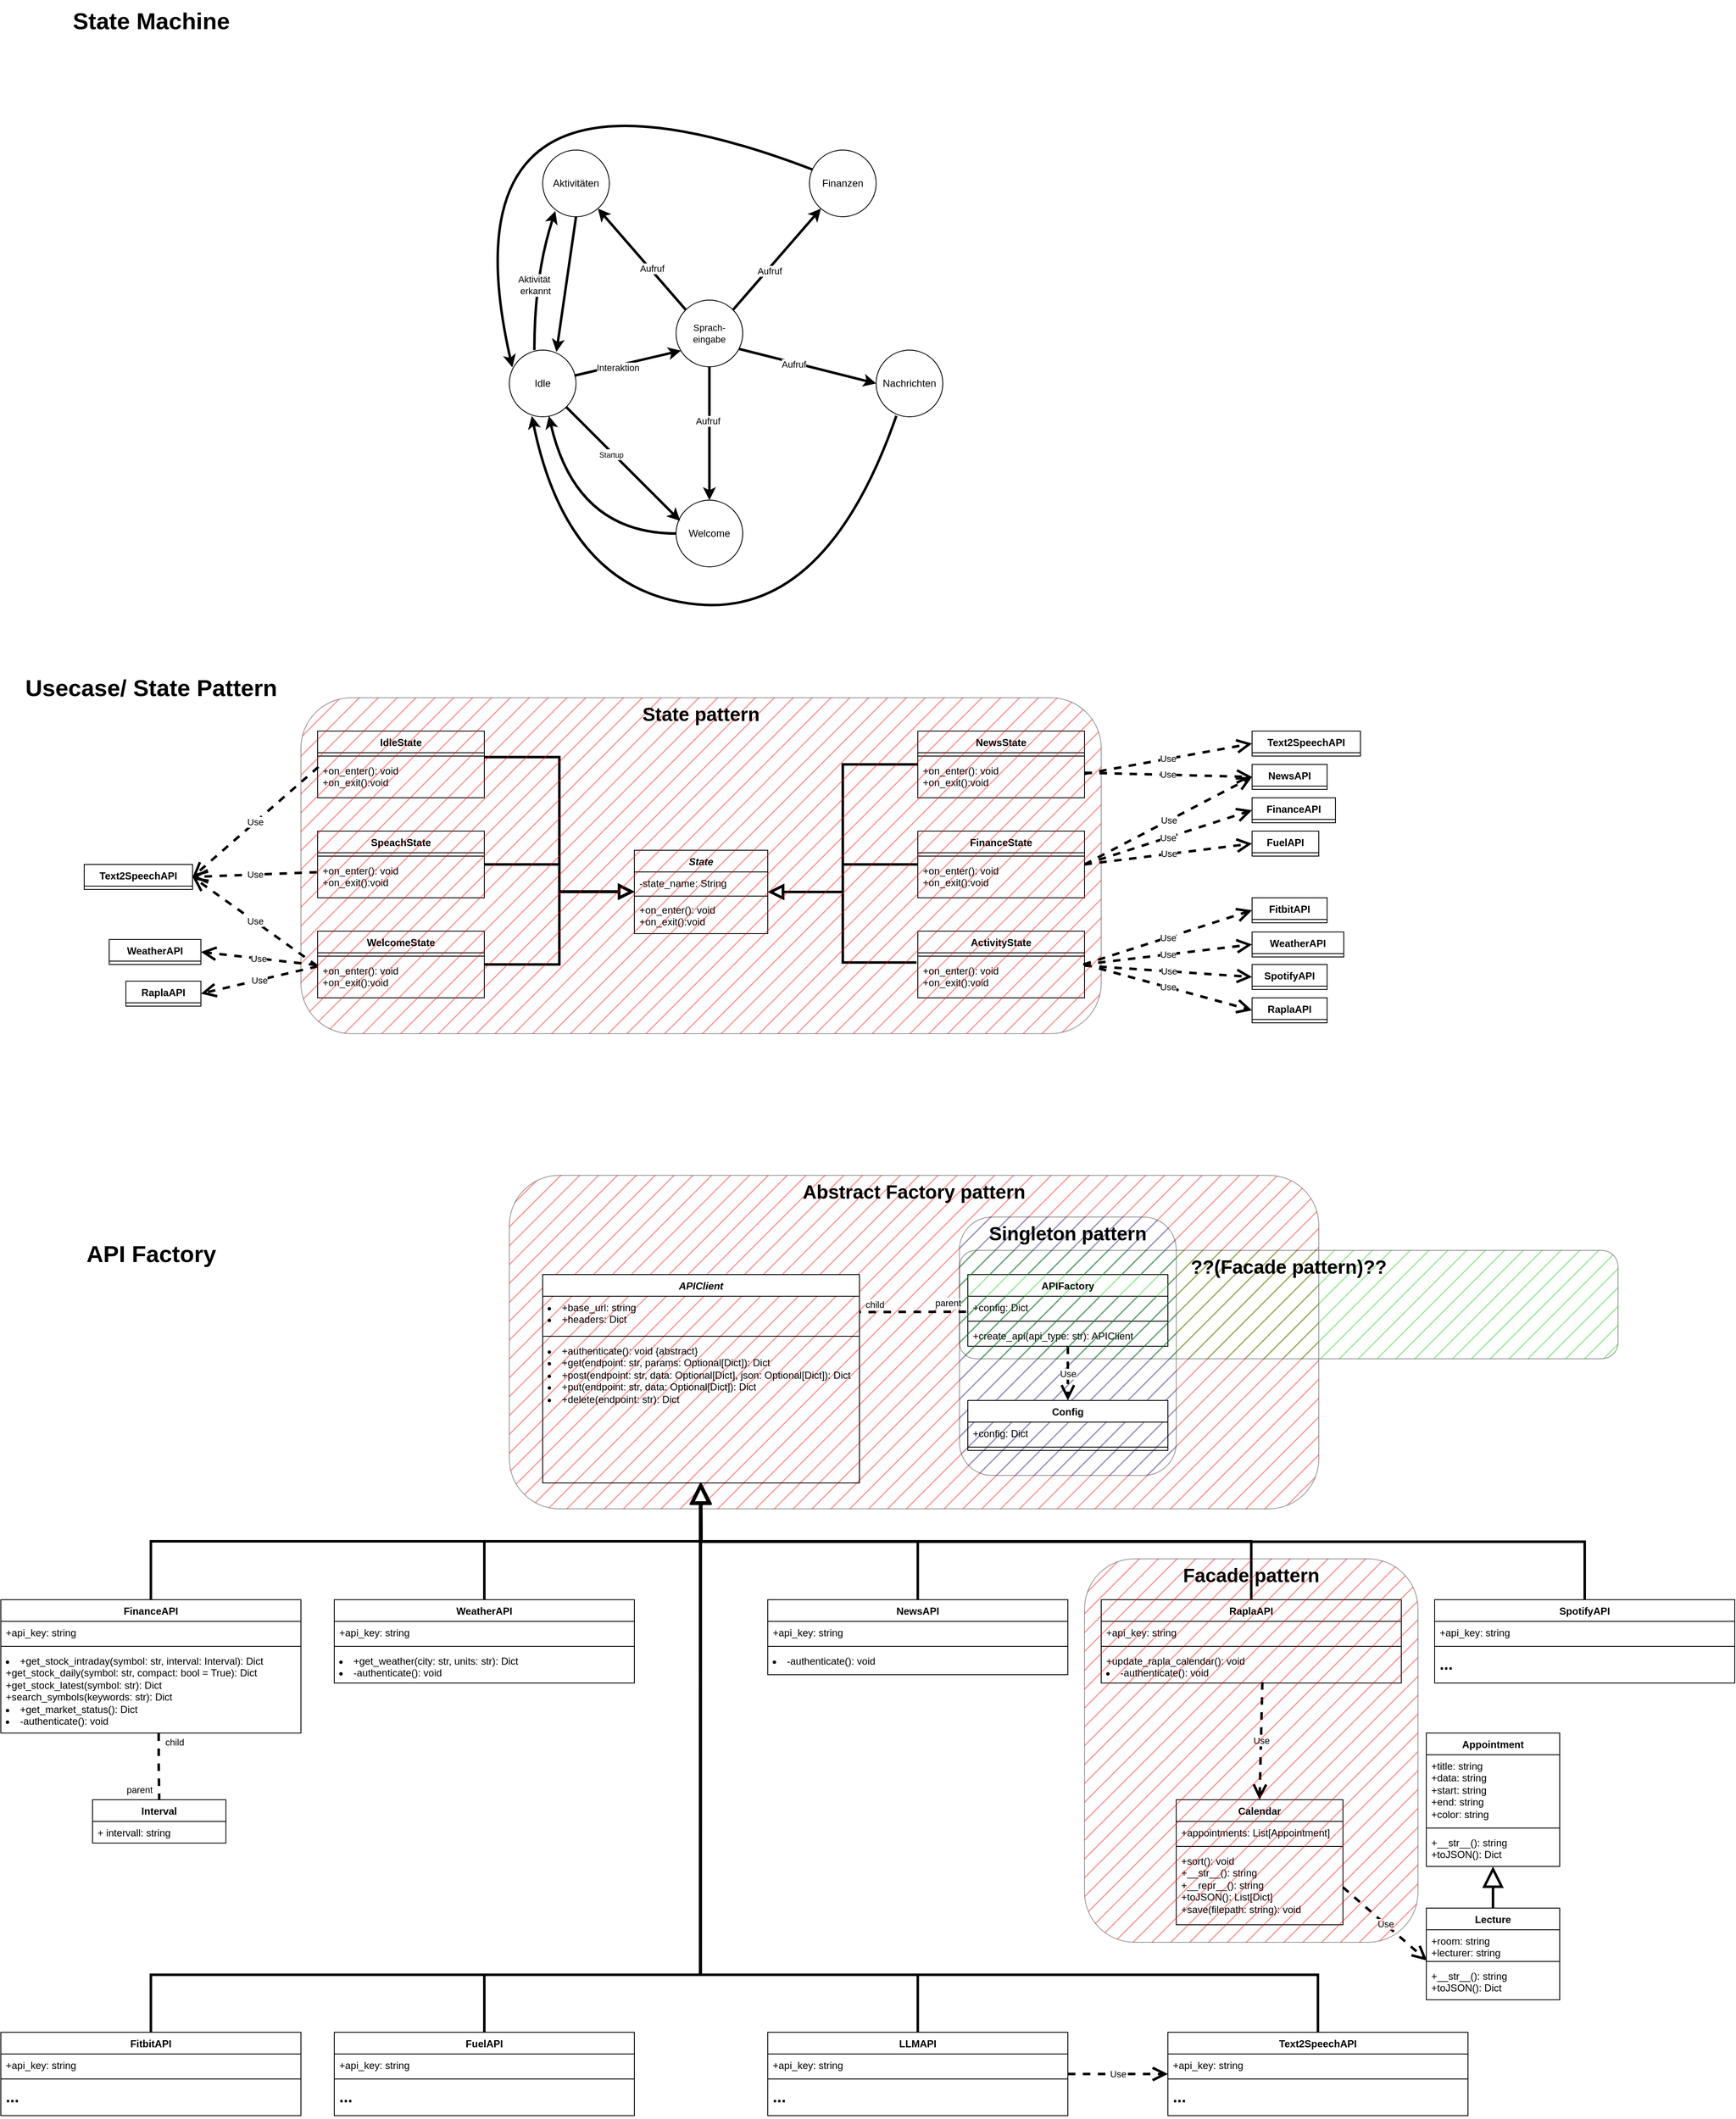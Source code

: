 <mxfile version="24.7.17">
  <diagram name="Page-1" id="4sDMNyI0QjFW9DF4pa82">
    <mxGraphModel dx="4998" dy="3312" grid="1" gridSize="10" guides="1" tooltips="1" connect="1" arrows="1" fold="1" page="1" pageScale="1" pageWidth="850" pageHeight="1100" math="0" shadow="0">
      <root>
        <mxCell id="0" />
        <mxCell id="1" parent="0" />
        <mxCell id="6H43pVbS9HMjZCJM0RhG-248" value="&lt;font style=&quot;font-size: 23px;&quot;&gt;Abstract Factory pattern&lt;br&gt;&lt;/font&gt;" style="rounded=1;whiteSpace=wrap;html=1;strokeColor=default;align=center;verticalAlign=top;fontFamily=Helvetica;fontSize=12;fontColor=default;fontStyle=1;fillColor=#FF0000;gradientColor=none;fillStyle=hatch;opacity=40;" vertex="1" parent="1">
          <mxGeometry x="210" y="410" width="971" height="400" as="geometry" />
        </mxCell>
        <mxCell id="6H43pVbS9HMjZCJM0RhG-256" value="&lt;font style=&quot;font-size: 23px;&quot;&gt;Singleton pattern&lt;br&gt;&lt;/font&gt;" style="rounded=1;whiteSpace=wrap;html=1;strokeColor=default;align=center;verticalAlign=top;fontFamily=Helvetica;fontSize=12;fontColor=default;fontStyle=1;fillColor=#007FFF;gradientColor=none;fillStyle=hatch;opacity=40;" vertex="1" parent="1">
          <mxGeometry x="750" y="460" width="260" height="310" as="geometry" />
        </mxCell>
        <mxCell id="6H43pVbS9HMjZCJM0RhG-1" value="&lt;strong&gt;&lt;i&gt;APIClient&lt;/i&gt;&lt;/strong&gt; " style="swimlane;fontStyle=1;align=center;verticalAlign=top;childLayout=stackLayout;horizontal=1;startSize=26;horizontalStack=0;resizeParent=1;resizeParentMax=0;resizeLast=0;collapsible=1;marginBottom=0;whiteSpace=wrap;html=1;" vertex="1" parent="1">
          <mxGeometry x="250" y="529" width="380" height="250" as="geometry" />
        </mxCell>
        <mxCell id="6H43pVbS9HMjZCJM0RhG-2" value="&lt;li&gt;+base_url: string&lt;/li&gt;&lt;li&gt;+headers: Dict&lt;/li&gt;" style="text;strokeColor=none;fillColor=none;align=left;verticalAlign=top;spacingLeft=4;spacingRight=4;overflow=hidden;rotatable=0;points=[[0,0.5],[1,0.5]];portConstraint=eastwest;whiteSpace=wrap;html=1;" vertex="1" parent="6H43pVbS9HMjZCJM0RhG-1">
          <mxGeometry y="26" width="380" height="44" as="geometry" />
        </mxCell>
        <mxCell id="6H43pVbS9HMjZCJM0RhG-3" value="" style="line;strokeWidth=1;fillColor=none;align=left;verticalAlign=middle;spacingTop=-1;spacingLeft=3;spacingRight=3;rotatable=0;labelPosition=right;points=[];portConstraint=eastwest;strokeColor=inherit;" vertex="1" parent="6H43pVbS9HMjZCJM0RhG-1">
          <mxGeometry y="70" width="380" height="8" as="geometry" />
        </mxCell>
        <mxCell id="6H43pVbS9HMjZCJM0RhG-4" value="&lt;li&gt;+authenticate(): void {abstract}&lt;/li&gt;&lt;li&gt;+get(endpoint: str, params: Optional[Dict]): Dict&lt;/li&gt;&lt;li&gt;+post(endpoint: str, data: Optional[Dict], json: Optional[Dict]): Dict&lt;/li&gt;&lt;li&gt;+put(endpoint: str, data: Optional[Dict]): Dict&lt;/li&gt;&lt;li&gt;+delete(endpoint: str): Dict&lt;/li&gt;" style="text;strokeColor=none;fillColor=none;align=left;verticalAlign=top;spacingLeft=4;spacingRight=4;overflow=hidden;rotatable=0;points=[[0,0.5],[1,0.5]];portConstraint=eastwest;whiteSpace=wrap;html=1;" vertex="1" parent="6H43pVbS9HMjZCJM0RhG-1">
          <mxGeometry y="78" width="380" height="172" as="geometry" />
        </mxCell>
        <mxCell id="6H43pVbS9HMjZCJM0RhG-5" value="&lt;strong&gt;WeatherAPI&lt;/strong&gt; " style="swimlane;fontStyle=1;align=center;verticalAlign=top;childLayout=stackLayout;horizontal=1;startSize=26;horizontalStack=0;resizeParent=1;resizeParentMax=0;resizeLast=0;collapsible=1;marginBottom=0;whiteSpace=wrap;html=1;gradientColor=default;fillColor=none;" vertex="1" parent="1">
          <mxGeometry y="919" width="360" height="100" as="geometry" />
        </mxCell>
        <mxCell id="6H43pVbS9HMjZCJM0RhG-6" value="+api_key: string" style="text;strokeColor=none;fillColor=none;align=left;verticalAlign=top;spacingLeft=4;spacingRight=4;overflow=hidden;rotatable=0;points=[[0,0.5],[1,0.5]];portConstraint=eastwest;whiteSpace=wrap;html=1;" vertex="1" parent="6H43pVbS9HMjZCJM0RhG-5">
          <mxGeometry y="26" width="360" height="26" as="geometry" />
        </mxCell>
        <mxCell id="6H43pVbS9HMjZCJM0RhG-7" value="" style="line;strokeWidth=1;fillColor=none;align=left;verticalAlign=middle;spacingTop=-1;spacingLeft=3;spacingRight=3;rotatable=0;labelPosition=right;points=[];portConstraint=eastwest;strokeColor=inherit;" vertex="1" parent="6H43pVbS9HMjZCJM0RhG-5">
          <mxGeometry y="52" width="360" height="8" as="geometry" />
        </mxCell>
        <mxCell id="6H43pVbS9HMjZCJM0RhG-8" value="&lt;li&gt;+get_weather(city: str, units: str): Dict&lt;/li&gt;&lt;li&gt;-authenticate(): void&lt;/li&gt;" style="text;strokeColor=none;fillColor=none;align=left;verticalAlign=top;spacingLeft=4;spacingRight=4;overflow=hidden;rotatable=0;points=[[0,0.5],[1,0.5]];portConstraint=eastwest;whiteSpace=wrap;html=1;" vertex="1" parent="6H43pVbS9HMjZCJM0RhG-5">
          <mxGeometry y="60" width="360" height="40" as="geometry" />
        </mxCell>
        <mxCell id="6H43pVbS9HMjZCJM0RhG-9" value="&lt;strong&gt;NewsAPI&lt;/strong&gt; " style="swimlane;fontStyle=1;align=center;verticalAlign=top;childLayout=stackLayout;horizontal=1;startSize=26;horizontalStack=0;resizeParent=1;resizeParentMax=0;resizeLast=0;collapsible=1;marginBottom=0;whiteSpace=wrap;html=1;gradientColor=default;fillColor=none;" vertex="1" parent="1">
          <mxGeometry x="520" y="919" width="360" height="90" as="geometry" />
        </mxCell>
        <mxCell id="6H43pVbS9HMjZCJM0RhG-10" value="+api_key: string" style="text;strokeColor=none;fillColor=none;align=left;verticalAlign=top;spacingLeft=4;spacingRight=4;overflow=hidden;rotatable=0;points=[[0,0.5],[1,0.5]];portConstraint=eastwest;whiteSpace=wrap;html=1;" vertex="1" parent="6H43pVbS9HMjZCJM0RhG-9">
          <mxGeometry y="26" width="360" height="26" as="geometry" />
        </mxCell>
        <mxCell id="6H43pVbS9HMjZCJM0RhG-11" value="" style="line;strokeWidth=1;fillColor=none;align=left;verticalAlign=middle;spacingTop=-1;spacingLeft=3;spacingRight=3;rotatable=0;labelPosition=right;points=[];portConstraint=eastwest;strokeColor=inherit;" vertex="1" parent="6H43pVbS9HMjZCJM0RhG-9">
          <mxGeometry y="52" width="360" height="8" as="geometry" />
        </mxCell>
        <mxCell id="6H43pVbS9HMjZCJM0RhG-12" value="&lt;li&gt;-authenticate(): void&lt;/li&gt;" style="text;strokeColor=none;fillColor=none;align=left;verticalAlign=top;spacingLeft=4;spacingRight=4;overflow=hidden;rotatable=0;points=[[0,0.5],[1,0.5]];portConstraint=eastwest;whiteSpace=wrap;html=1;" vertex="1" parent="6H43pVbS9HMjZCJM0RhG-9">
          <mxGeometry y="60" width="360" height="30" as="geometry" />
        </mxCell>
        <mxCell id="6H43pVbS9HMjZCJM0RhG-13" value="&lt;strong&gt;APIFactory&lt;/strong&gt; " style="swimlane;fontStyle=1;align=center;verticalAlign=top;childLayout=stackLayout;horizontal=1;startSize=26;horizontalStack=0;resizeParent=1;resizeParentMax=0;resizeLast=0;collapsible=1;marginBottom=0;whiteSpace=wrap;html=1;" vertex="1" parent="1">
          <mxGeometry x="760" y="529" width="240" height="86" as="geometry" />
        </mxCell>
        <mxCell id="6H43pVbS9HMjZCJM0RhG-14" value="+config: Dict" style="text;strokeColor=none;fillColor=none;align=left;verticalAlign=top;spacingLeft=4;spacingRight=4;overflow=hidden;rotatable=0;points=[[0,0.5],[1,0.5]];portConstraint=eastwest;whiteSpace=wrap;html=1;" vertex="1" parent="6H43pVbS9HMjZCJM0RhG-13">
          <mxGeometry y="26" width="240" height="26" as="geometry" />
        </mxCell>
        <mxCell id="6H43pVbS9HMjZCJM0RhG-15" value="" style="line;strokeWidth=1;fillColor=none;align=left;verticalAlign=middle;spacingTop=-1;spacingLeft=3;spacingRight=3;rotatable=0;labelPosition=right;points=[];portConstraint=eastwest;strokeColor=inherit;" vertex="1" parent="6H43pVbS9HMjZCJM0RhG-13">
          <mxGeometry y="52" width="240" height="8" as="geometry" />
        </mxCell>
        <mxCell id="6H43pVbS9HMjZCJM0RhG-16" value="+create_api(api_type: str): APIClient" style="text;strokeColor=none;fillColor=none;align=left;verticalAlign=top;spacingLeft=4;spacingRight=4;overflow=hidden;rotatable=0;points=[[0,0.5],[1,0.5]];portConstraint=eastwest;whiteSpace=wrap;html=1;" vertex="1" parent="6H43pVbS9HMjZCJM0RhG-13">
          <mxGeometry y="60" width="240" height="26" as="geometry" />
        </mxCell>
        <mxCell id="6H43pVbS9HMjZCJM0RhG-20" value="" style="endArrow=block;endFill=0;html=1;edgeStyle=orthogonalEdgeStyle;align=left;verticalAlign=top;rounded=0;exitX=0.5;exitY=0;exitDx=0;exitDy=0;entryX=0.5;entryY=1;entryDx=0;entryDy=0;strokeWidth=3;endSize=18;" edge="1" parent="1" source="6H43pVbS9HMjZCJM0RhG-5" target="6H43pVbS9HMjZCJM0RhG-1">
          <mxGeometry x="-1" relative="1" as="geometry">
            <mxPoint x="340" y="689" as="sourcePoint" />
            <mxPoint x="500" y="689" as="targetPoint" />
          </mxGeometry>
        </mxCell>
        <mxCell id="6H43pVbS9HMjZCJM0RhG-22" value="" style="endArrow=block;endFill=0;html=1;edgeStyle=orthogonalEdgeStyle;align=left;verticalAlign=top;rounded=0;exitX=0.5;exitY=0;exitDx=0;exitDy=0;entryX=0.499;entryY=1.003;entryDx=0;entryDy=0;strokeWidth=3;endSize=18;entryPerimeter=0;" edge="1" parent="1" source="6H43pVbS9HMjZCJM0RhG-9" target="6H43pVbS9HMjZCJM0RhG-4">
          <mxGeometry x="-1" relative="1" as="geometry">
            <mxPoint x="260" y="929" as="sourcePoint" />
            <mxPoint x="470" y="789" as="targetPoint" />
          </mxGeometry>
        </mxCell>
        <mxCell id="6H43pVbS9HMjZCJM0RhG-23" value="" style="endArrow=none;html=1;edgeStyle=orthogonalEdgeStyle;rounded=0;entryX=1;entryY=0.5;entryDx=0;entryDy=0;dashed=1;strokeWidth=3;exitX=-0.009;exitY=0.718;exitDx=0;exitDy=0;exitPerimeter=0;" edge="1" parent="1" source="6H43pVbS9HMjZCJM0RhG-14">
          <mxGeometry relative="1" as="geometry">
            <mxPoint x="780" y="580" as="sourcePoint" />
            <mxPoint x="630" y="574" as="targetPoint" />
          </mxGeometry>
        </mxCell>
        <mxCell id="6H43pVbS9HMjZCJM0RhG-24" value="parent" style="edgeLabel;resizable=0;html=1;align=left;verticalAlign=bottom;" connectable="0" vertex="1" parent="6H43pVbS9HMjZCJM0RhG-23">
          <mxGeometry x="-1" relative="1" as="geometry">
            <mxPoint x="-39" y="-2" as="offset" />
          </mxGeometry>
        </mxCell>
        <mxCell id="6H43pVbS9HMjZCJM0RhG-25" value="child" style="edgeLabel;resizable=0;html=1;align=right;verticalAlign=bottom;" connectable="0" vertex="1" parent="6H43pVbS9HMjZCJM0RhG-23">
          <mxGeometry x="1" relative="1" as="geometry">
            <mxPoint x="30" y="-1" as="offset" />
          </mxGeometry>
        </mxCell>
        <mxCell id="6H43pVbS9HMjZCJM0RhG-26" value="&lt;strong&gt;RaplaAPI&lt;/strong&gt;" style="swimlane;fontStyle=1;align=center;verticalAlign=top;childLayout=stackLayout;horizontal=1;startSize=26;horizontalStack=0;resizeParent=1;resizeParentMax=0;resizeLast=0;collapsible=1;marginBottom=0;whiteSpace=wrap;html=1;gradientColor=default;fillColor=none;" vertex="1" parent="1">
          <mxGeometry x="920" y="919" width="360" height="100" as="geometry" />
        </mxCell>
        <mxCell id="6H43pVbS9HMjZCJM0RhG-27" value="+api_key: string" style="text;strokeColor=none;fillColor=none;align=left;verticalAlign=top;spacingLeft=4;spacingRight=4;overflow=hidden;rotatable=0;points=[[0,0.5],[1,0.5]];portConstraint=eastwest;whiteSpace=wrap;html=1;" vertex="1" parent="6H43pVbS9HMjZCJM0RhG-26">
          <mxGeometry y="26" width="360" height="26" as="geometry" />
        </mxCell>
        <mxCell id="6H43pVbS9HMjZCJM0RhG-28" value="" style="line;strokeWidth=1;fillColor=none;align=left;verticalAlign=middle;spacingTop=-1;spacingLeft=3;spacingRight=3;rotatable=0;labelPosition=right;points=[];portConstraint=eastwest;strokeColor=inherit;" vertex="1" parent="6H43pVbS9HMjZCJM0RhG-26">
          <mxGeometry y="52" width="360" height="8" as="geometry" />
        </mxCell>
        <mxCell id="6H43pVbS9HMjZCJM0RhG-29" value="+update_rapla_calendar(): void&lt;li&gt;-authenticate(): void&lt;/li&gt;" style="text;strokeColor=none;fillColor=none;align=left;verticalAlign=top;spacingLeft=4;spacingRight=4;overflow=hidden;rotatable=0;points=[[0,0.5],[1,0.5]];portConstraint=eastwest;whiteSpace=wrap;html=1;" vertex="1" parent="6H43pVbS9HMjZCJM0RhG-26">
          <mxGeometry y="60" width="360" height="40" as="geometry" />
        </mxCell>
        <mxCell id="6H43pVbS9HMjZCJM0RhG-30" value="" style="endArrow=block;endFill=0;html=1;edgeStyle=orthogonalEdgeStyle;align=left;verticalAlign=top;rounded=0;exitX=0.5;exitY=0;exitDx=0;exitDy=0;strokeWidth=3;endSize=18;entryX=0.499;entryY=0.995;entryDx=0;entryDy=0;entryPerimeter=0;" edge="1" parent="1" source="6H43pVbS9HMjZCJM0RhG-26" target="6H43pVbS9HMjZCJM0RhG-4">
          <mxGeometry x="-1" relative="1" as="geometry">
            <mxPoint x="670" y="929" as="sourcePoint" />
            <mxPoint x="460" y="779" as="targetPoint" />
          </mxGeometry>
        </mxCell>
        <mxCell id="6H43pVbS9HMjZCJM0RhG-31" value="&lt;strong&gt;FinanceAPI&lt;/strong&gt;" style="swimlane;fontStyle=1;align=center;verticalAlign=top;childLayout=stackLayout;horizontal=1;startSize=26;horizontalStack=0;resizeParent=1;resizeParentMax=0;resizeLast=0;collapsible=1;marginBottom=0;whiteSpace=wrap;html=1;gradientColor=default;fillColor=none;" vertex="1" parent="1">
          <mxGeometry x="-400" y="919" width="360" height="160" as="geometry" />
        </mxCell>
        <mxCell id="6H43pVbS9HMjZCJM0RhG-32" value="+api_key: string" style="text;strokeColor=none;fillColor=none;align=left;verticalAlign=top;spacingLeft=4;spacingRight=4;overflow=hidden;rotatable=0;points=[[0,0.5],[1,0.5]];portConstraint=eastwest;whiteSpace=wrap;html=1;" vertex="1" parent="6H43pVbS9HMjZCJM0RhG-31">
          <mxGeometry y="26" width="360" height="26" as="geometry" />
        </mxCell>
        <mxCell id="6H43pVbS9HMjZCJM0RhG-33" value="" style="line;strokeWidth=1;fillColor=none;align=left;verticalAlign=middle;spacingTop=-1;spacingLeft=3;spacingRight=3;rotatable=0;labelPosition=right;points=[];portConstraint=eastwest;strokeColor=inherit;" vertex="1" parent="6H43pVbS9HMjZCJM0RhG-31">
          <mxGeometry y="52" width="360" height="8" as="geometry" />
        </mxCell>
        <mxCell id="6H43pVbS9HMjZCJM0RhG-34" value="&lt;li&gt;+get_stock_intraday(symbol: &lt;span class=&quot;hljs-built_in&quot;&gt;str&lt;/span&gt;, interval: Interval): &lt;span class=&quot;hljs-type&quot;&gt;Dict&lt;/span&gt;&lt;br/&gt;    +get_stock_daily(symbol: &lt;span class=&quot;hljs-built_in&quot;&gt;str&lt;/span&gt;, compact: &lt;span class=&quot;hljs-built_in&quot;&gt;bool&lt;/span&gt; = &lt;span class=&quot;hljs-literal&quot;&gt;True&lt;/span&gt;): &lt;span class=&quot;hljs-type&quot;&gt;Dict&lt;/span&gt;&lt;br/&gt;    +get_stock_latest(symbol: &lt;span class=&quot;hljs-built_in&quot;&gt;str&lt;/span&gt;): &lt;span class=&quot;hljs-type&quot;&gt;Dict&lt;/span&gt;&lt;br/&gt;    +search_symbols(keywords: &lt;span class=&quot;hljs-built_in&quot;&gt;str&lt;/span&gt;): &lt;span class=&quot;hljs-type&quot;&gt;Dict&lt;/span&gt;&amp;nbsp;&lt;/li&gt;&lt;li&gt;+get_market_status(): &lt;span class=&quot;hljs-type&quot;&gt;Dict&lt;/span&gt;&lt;/li&gt;&lt;li&gt;-authenticate(): void&lt;/li&gt;" style="text;strokeColor=none;fillColor=none;align=left;verticalAlign=top;spacingLeft=4;spacingRight=4;overflow=hidden;rotatable=0;points=[[0,0.5],[1,0.5]];portConstraint=eastwest;whiteSpace=wrap;html=1;" vertex="1" parent="6H43pVbS9HMjZCJM0RhG-31">
          <mxGeometry y="60" width="360" height="100" as="geometry" />
        </mxCell>
        <mxCell id="6H43pVbS9HMjZCJM0RhG-35" value="" style="endArrow=block;endFill=0;html=1;edgeStyle=orthogonalEdgeStyle;align=left;verticalAlign=top;rounded=0;exitX=0.5;exitY=0;exitDx=0;exitDy=0;strokeWidth=3;endSize=18;" edge="1" parent="1" source="6H43pVbS9HMjZCJM0RhG-31">
          <mxGeometry x="-1" relative="1" as="geometry">
            <mxPoint x="270" y="929" as="sourcePoint" />
            <mxPoint x="440" y="778" as="targetPoint" />
          </mxGeometry>
        </mxCell>
        <mxCell id="6H43pVbS9HMjZCJM0RhG-36" value="Interval" style="swimlane;fontStyle=1;align=center;verticalAlign=top;childLayout=stackLayout;horizontal=1;startSize=26;horizontalStack=0;resizeParent=1;resizeParentMax=0;resizeLast=0;collapsible=1;marginBottom=0;whiteSpace=wrap;html=1;" vertex="1" parent="1">
          <mxGeometry x="-290" y="1159" width="160" height="52" as="geometry" />
        </mxCell>
        <mxCell id="6H43pVbS9HMjZCJM0RhG-37" value="+ intervall: string" style="text;strokeColor=none;fillColor=none;align=left;verticalAlign=top;spacingLeft=4;spacingRight=4;overflow=hidden;rotatable=0;points=[[0,0.5],[1,0.5]];portConstraint=eastwest;whiteSpace=wrap;html=1;" vertex="1" parent="6H43pVbS9HMjZCJM0RhG-36">
          <mxGeometry y="26" width="160" height="26" as="geometry" />
        </mxCell>
        <mxCell id="6H43pVbS9HMjZCJM0RhG-43" value="" style="endArrow=none;html=1;edgeStyle=orthogonalEdgeStyle;rounded=0;dashed=1;strokeWidth=3;exitX=0.526;exitY=1.005;exitDx=0;exitDy=0;exitPerimeter=0;entryX=0.5;entryY=0;entryDx=0;entryDy=0;" edge="1" parent="1" source="6H43pVbS9HMjZCJM0RhG-34" target="6H43pVbS9HMjZCJM0RhG-36">
          <mxGeometry relative="1" as="geometry">
            <mxPoint x="-522" y="999.25" as="sourcePoint" />
            <mxPoint x="-640" y="849" as="targetPoint" />
          </mxGeometry>
        </mxCell>
        <mxCell id="6H43pVbS9HMjZCJM0RhG-44" value="parent" style="edgeLabel;resizable=0;html=1;align=left;verticalAlign=bottom;" connectable="0" vertex="1" parent="6H43pVbS9HMjZCJM0RhG-43">
          <mxGeometry x="-1" relative="1" as="geometry">
            <mxPoint x="-40" y="76" as="offset" />
          </mxGeometry>
        </mxCell>
        <mxCell id="6H43pVbS9HMjZCJM0RhG-45" value="child" style="edgeLabel;resizable=0;html=1;align=right;verticalAlign=bottom;" connectable="0" vertex="1" parent="6H43pVbS9HMjZCJM0RhG-43">
          <mxGeometry x="1" relative="1" as="geometry">
            <mxPoint x="30" y="-60" as="offset" />
          </mxGeometry>
        </mxCell>
        <mxCell id="6H43pVbS9HMjZCJM0RhG-46" value="&lt;strong&gt;Calendar&lt;/strong&gt;" style="swimlane;fontStyle=1;align=center;verticalAlign=top;childLayout=stackLayout;horizontal=1;startSize=26;horizontalStack=0;resizeParent=1;resizeParentMax=0;resizeLast=0;collapsible=1;marginBottom=0;whiteSpace=wrap;html=1;gradientColor=default;fillColor=none;" vertex="1" parent="1">
          <mxGeometry x="1010" y="1159" width="200" height="150" as="geometry" />
        </mxCell>
        <mxCell id="6H43pVbS9HMjZCJM0RhG-47" value="+appointments: List[Appointment]" style="text;strokeColor=none;fillColor=none;align=left;verticalAlign=top;spacingLeft=4;spacingRight=4;overflow=hidden;rotatable=0;points=[[0,0.5],[1,0.5]];portConstraint=eastwest;whiteSpace=wrap;html=1;" vertex="1" parent="6H43pVbS9HMjZCJM0RhG-46">
          <mxGeometry y="26" width="200" height="26" as="geometry" />
        </mxCell>
        <mxCell id="6H43pVbS9HMjZCJM0RhG-48" value="" style="line;strokeWidth=1;fillColor=none;align=left;verticalAlign=middle;spacingTop=-1;spacingLeft=3;spacingRight=3;rotatable=0;labelPosition=right;points=[];portConstraint=eastwest;strokeColor=inherit;" vertex="1" parent="6H43pVbS9HMjZCJM0RhG-46">
          <mxGeometry y="52" width="200" height="8" as="geometry" />
        </mxCell>
        <mxCell id="6H43pVbS9HMjZCJM0RhG-49" value="+sort(): void&lt;br&gt;&lt;div&gt;+__str__(): string&lt;/div&gt;&lt;div&gt;+__repr__(): string&lt;/div&gt;&lt;div&gt;+toJSON(): List[Dict]&lt;/div&gt;&lt;div&gt;+save(filepath: string): void&lt;br&gt;&lt;/div&gt;" style="text;strokeColor=none;fillColor=none;align=left;verticalAlign=top;spacingLeft=4;spacingRight=4;overflow=hidden;rotatable=0;points=[[0,0.5],[1,0.5]];portConstraint=eastwest;whiteSpace=wrap;html=1;" vertex="1" parent="6H43pVbS9HMjZCJM0RhG-46">
          <mxGeometry y="60" width="200" height="90" as="geometry" />
        </mxCell>
        <mxCell id="6H43pVbS9HMjZCJM0RhG-50" value="&lt;strong&gt;Appointment&lt;/strong&gt;" style="swimlane;fontStyle=1;align=center;verticalAlign=top;childLayout=stackLayout;horizontal=1;startSize=26;horizontalStack=0;resizeParent=1;resizeParentMax=0;resizeLast=0;collapsible=1;marginBottom=0;whiteSpace=wrap;html=1;gradientColor=default;fillColor=none;" vertex="1" parent="1">
          <mxGeometry x="1310" y="1079" width="160" height="160" as="geometry" />
        </mxCell>
        <mxCell id="6H43pVbS9HMjZCJM0RhG-51" value="&lt;div&gt;+title: string&lt;/div&gt;&lt;div&gt;+data: string&lt;/div&gt;&lt;div&gt;+start: string&lt;/div&gt;&lt;div&gt;+end: string&lt;/div&gt;&lt;div&gt;+color: string&lt;br&gt;&lt;/div&gt;" style="text;strokeColor=none;fillColor=none;align=left;verticalAlign=top;spacingLeft=4;spacingRight=4;overflow=hidden;rotatable=0;points=[[0,0.5],[1,0.5]];portConstraint=eastwest;whiteSpace=wrap;html=1;" vertex="1" parent="6H43pVbS9HMjZCJM0RhG-50">
          <mxGeometry y="26" width="160" height="84" as="geometry" />
        </mxCell>
        <mxCell id="6H43pVbS9HMjZCJM0RhG-52" value="" style="line;strokeWidth=1;fillColor=none;align=left;verticalAlign=middle;spacingTop=-1;spacingLeft=3;spacingRight=3;rotatable=0;labelPosition=right;points=[];portConstraint=eastwest;strokeColor=inherit;" vertex="1" parent="6H43pVbS9HMjZCJM0RhG-50">
          <mxGeometry y="110" width="160" height="8" as="geometry" />
        </mxCell>
        <mxCell id="6H43pVbS9HMjZCJM0RhG-53" value="&lt;div&gt;+__str__(): string&lt;/div&gt;&lt;div&gt;+toJSON(): Dict&lt;br&gt;&lt;/div&gt;" style="text;strokeColor=none;fillColor=none;align=left;verticalAlign=top;spacingLeft=4;spacingRight=4;overflow=hidden;rotatable=0;points=[[0,0.5],[1,0.5]];portConstraint=eastwest;whiteSpace=wrap;html=1;" vertex="1" parent="6H43pVbS9HMjZCJM0RhG-50">
          <mxGeometry y="118" width="160" height="42" as="geometry" />
        </mxCell>
        <mxCell id="6H43pVbS9HMjZCJM0RhG-54" value="Lecture" style="swimlane;fontStyle=1;align=center;verticalAlign=top;childLayout=stackLayout;horizontal=1;startSize=26;horizontalStack=0;resizeParent=1;resizeParentMax=0;resizeLast=0;collapsible=1;marginBottom=0;whiteSpace=wrap;html=1;" vertex="1" parent="1">
          <mxGeometry x="1310" y="1289" width="160" height="110" as="geometry" />
        </mxCell>
        <mxCell id="6H43pVbS9HMjZCJM0RhG-55" value="&lt;div&gt;+room: string&lt;/div&gt;&lt;div&gt;+lecturer: string&lt;br&gt;&lt;/div&gt;" style="text;strokeColor=none;fillColor=none;align=left;verticalAlign=top;spacingLeft=4;spacingRight=4;overflow=hidden;rotatable=0;points=[[0,0.5],[1,0.5]];portConstraint=eastwest;whiteSpace=wrap;html=1;" vertex="1" parent="6H43pVbS9HMjZCJM0RhG-54">
          <mxGeometry y="26" width="160" height="34" as="geometry" />
        </mxCell>
        <mxCell id="6H43pVbS9HMjZCJM0RhG-56" value="" style="line;strokeWidth=1;fillColor=none;align=left;verticalAlign=middle;spacingTop=-1;spacingLeft=3;spacingRight=3;rotatable=0;labelPosition=right;points=[];portConstraint=eastwest;strokeColor=inherit;" vertex="1" parent="6H43pVbS9HMjZCJM0RhG-54">
          <mxGeometry y="60" width="160" height="8" as="geometry" />
        </mxCell>
        <mxCell id="6H43pVbS9HMjZCJM0RhG-57" value="&lt;div&gt;+__str__(): string&lt;/div&gt;&lt;div&gt;+toJSON(): Dict&lt;br&gt;&lt;/div&gt;" style="text;strokeColor=none;fillColor=none;align=left;verticalAlign=top;spacingLeft=4;spacingRight=4;overflow=hidden;rotatable=0;points=[[0,0.5],[1,0.5]];portConstraint=eastwest;whiteSpace=wrap;html=1;" vertex="1" parent="6H43pVbS9HMjZCJM0RhG-54">
          <mxGeometry y="68" width="160" height="42" as="geometry" />
        </mxCell>
        <mxCell id="6H43pVbS9HMjZCJM0RhG-59" value="" style="endArrow=block;endFill=0;html=1;edgeStyle=orthogonalEdgeStyle;align=left;verticalAlign=top;rounded=0;exitX=0.5;exitY=0;exitDx=0;exitDy=0;strokeWidth=3;endSize=18;entryX=0.5;entryY=1;entryDx=0;entryDy=0;" edge="1" parent="1" source="6H43pVbS9HMjZCJM0RhG-54" target="6H43pVbS9HMjZCJM0RhG-50">
          <mxGeometry x="-1" relative="1" as="geometry">
            <mxPoint x="1400" y="899" as="sourcePoint" />
            <mxPoint x="790" y="759" as="targetPoint" />
          </mxGeometry>
        </mxCell>
        <mxCell id="6H43pVbS9HMjZCJM0RhG-60" value="Use" style="endArrow=open;endSize=12;dashed=1;html=1;rounded=0;exitX=1;exitY=0.5;exitDx=0;exitDy=0;entryX=0.006;entryY=0.375;entryDx=0;entryDy=0;entryPerimeter=0;strokeWidth=3;" edge="1" parent="1" source="6H43pVbS9HMjZCJM0RhG-49" target="6H43pVbS9HMjZCJM0RhG-56">
          <mxGeometry x="-0.0" width="160" relative="1" as="geometry">
            <mxPoint x="1140" y="969" as="sourcePoint" />
            <mxPoint x="1470" y="1138" as="targetPoint" />
            <mxPoint as="offset" />
          </mxGeometry>
        </mxCell>
        <mxCell id="6H43pVbS9HMjZCJM0RhG-61" value="Use" style="endArrow=open;endSize=12;dashed=1;html=1;rounded=0;exitX=0.537;exitY=0.975;exitDx=0;exitDy=0;entryX=0.5;entryY=0;entryDx=0;entryDy=0;exitPerimeter=0;strokeWidth=3;" edge="1" parent="1" source="6H43pVbS9HMjZCJM0RhG-29" target="6H43pVbS9HMjZCJM0RhG-46">
          <mxGeometry x="-0.0" width="160" relative="1" as="geometry">
            <mxPoint x="1143" y="1192" as="sourcePoint" />
            <mxPoint x="1211" y="1192" as="targetPoint" />
            <mxPoint as="offset" />
          </mxGeometry>
        </mxCell>
        <mxCell id="6H43pVbS9HMjZCJM0RhG-64" value="&lt;font style=&quot;font-size: 12px;&quot;&gt;Idle&lt;/font&gt;" style="ellipse;whiteSpace=wrap;html=1;aspect=fixed;" vertex="1" parent="1">
          <mxGeometry x="210" y="-580" width="80" height="80" as="geometry" />
        </mxCell>
        <mxCell id="6H43pVbS9HMjZCJM0RhG-65" value="&lt;font style=&quot;font-size: 12px;&quot;&gt;Welcome&lt;/font&gt;" style="ellipse;whiteSpace=wrap;html=1;aspect=fixed;" vertex="1" parent="1">
          <mxGeometry x="410" y="-400" width="80" height="80" as="geometry" />
        </mxCell>
        <mxCell id="6H43pVbS9HMjZCJM0RhG-66" value="" style="endArrow=classic;html=1;rounded=0;entryX=0.061;entryY=0.311;entryDx=0;entryDy=0;strokeWidth=3;entryPerimeter=0;" edge="1" parent="1" source="6H43pVbS9HMjZCJM0RhG-64" target="6H43pVbS9HMjZCJM0RhG-65">
          <mxGeometry width="50" height="50" relative="1" as="geometry">
            <mxPoint x="550" y="-330" as="sourcePoint" />
            <mxPoint x="600" y="-380" as="targetPoint" />
          </mxGeometry>
        </mxCell>
        <mxCell id="6H43pVbS9HMjZCJM0RhG-67" value="&lt;font style=&quot;font-size: 9px;&quot;&gt;Startup&lt;/font&gt;" style="edgeLabel;html=1;align=center;verticalAlign=middle;resizable=0;points=[];" vertex="1" connectable="0" parent="6H43pVbS9HMjZCJM0RhG-66">
          <mxGeometry x="-0.196" y="-2" relative="1" as="geometry">
            <mxPoint as="offset" />
          </mxGeometry>
        </mxCell>
        <mxCell id="6H43pVbS9HMjZCJM0RhG-68" value="Nachrichten" style="ellipse;whiteSpace=wrap;html=1;aspect=fixed;" vertex="1" parent="1">
          <mxGeometry x="650" y="-580" width="80" height="80" as="geometry" />
        </mxCell>
        <mxCell id="6H43pVbS9HMjZCJM0RhG-75" value="Finanzen" style="ellipse;whiteSpace=wrap;html=1;aspect=fixed;" vertex="1" parent="1">
          <mxGeometry x="570" y="-820" width="80" height="80" as="geometry" />
        </mxCell>
        <mxCell id="6H43pVbS9HMjZCJM0RhG-76" value="&lt;div&gt;Sprach-&lt;/div&gt;&lt;div&gt;eingabe&lt;/div&gt;" style="ellipse;whiteSpace=wrap;html=1;aspect=fixed;fontSize=11;" vertex="1" parent="1">
          <mxGeometry x="410" y="-640" width="80" height="80" as="geometry" />
        </mxCell>
        <mxCell id="6H43pVbS9HMjZCJM0RhG-77" value="Aktivitäten" style="ellipse;whiteSpace=wrap;html=1;aspect=fixed;" vertex="1" parent="1">
          <mxGeometry x="250" y="-820" width="80" height="80" as="geometry" />
        </mxCell>
        <mxCell id="6H43pVbS9HMjZCJM0RhG-78" value="" style="endArrow=classic;html=1;rounded=0;entryX=0.074;entryY=0.758;entryDx=0;entryDy=0;exitX=0.975;exitY=0.383;exitDx=0;exitDy=0;strokeWidth=3;entryPerimeter=0;exitPerimeter=0;" edge="1" parent="1" source="6H43pVbS9HMjZCJM0RhG-64" target="6H43pVbS9HMjZCJM0RhG-76">
          <mxGeometry width="50" height="50" relative="1" as="geometry">
            <mxPoint x="460" y="-550" as="sourcePoint" />
            <mxPoint x="460" y="-390" as="targetPoint" />
          </mxGeometry>
        </mxCell>
        <mxCell id="6H43pVbS9HMjZCJM0RhG-79" value="Interaktion" style="edgeLabel;html=1;align=center;verticalAlign=middle;resizable=0;points=[];" vertex="1" connectable="0" parent="6H43pVbS9HMjZCJM0RhG-78">
          <mxGeometry x="-0.196" y="-2" relative="1" as="geometry">
            <mxPoint as="offset" />
          </mxGeometry>
        </mxCell>
        <mxCell id="6H43pVbS9HMjZCJM0RhG-82" value="" style="endArrow=classic;html=1;rounded=0;exitX=0;exitY=0;exitDx=0;exitDy=0;strokeWidth=3;" edge="1" parent="1" source="6H43pVbS9HMjZCJM0RhG-76" target="6H43pVbS9HMjZCJM0RhG-77">
          <mxGeometry width="50" height="50" relative="1" as="geometry">
            <mxPoint x="420" y="-629" as="sourcePoint" />
            <mxPoint x="547" y="-680" as="targetPoint" />
          </mxGeometry>
        </mxCell>
        <mxCell id="6H43pVbS9HMjZCJM0RhG-83" value="Aufruf" style="edgeLabel;html=1;align=center;verticalAlign=middle;resizable=0;points=[];" vertex="1" connectable="0" parent="6H43pVbS9HMjZCJM0RhG-82">
          <mxGeometry x="-0.196" y="-2" relative="1" as="geometry">
            <mxPoint as="offset" />
          </mxGeometry>
        </mxCell>
        <mxCell id="6H43pVbS9HMjZCJM0RhG-84" value="" style="endArrow=classic;html=1;rounded=0;exitX=1;exitY=0;exitDx=0;exitDy=0;strokeWidth=3;" edge="1" parent="1" source="6H43pVbS9HMjZCJM0RhG-76" target="6H43pVbS9HMjZCJM0RhG-75">
          <mxGeometry width="50" height="50" relative="1" as="geometry">
            <mxPoint x="432" y="-618" as="sourcePoint" />
            <mxPoint x="326" y="-740" as="targetPoint" />
          </mxGeometry>
        </mxCell>
        <mxCell id="6H43pVbS9HMjZCJM0RhG-85" value="Aufruf" style="edgeLabel;html=1;align=center;verticalAlign=middle;resizable=0;points=[];" vertex="1" connectable="0" parent="6H43pVbS9HMjZCJM0RhG-84">
          <mxGeometry x="-0.196" y="-2" relative="1" as="geometry">
            <mxPoint as="offset" />
          </mxGeometry>
        </mxCell>
        <mxCell id="6H43pVbS9HMjZCJM0RhG-86" value="" style="endArrow=classic;html=1;rounded=0;exitX=0.942;exitY=0.732;exitDx=0;exitDy=0;strokeWidth=3;entryX=0;entryY=0.5;entryDx=0;entryDy=0;exitPerimeter=0;" edge="1" parent="1" source="6H43pVbS9HMjZCJM0RhG-76" target="6H43pVbS9HMjZCJM0RhG-68">
          <mxGeometry width="50" height="50" relative="1" as="geometry">
            <mxPoint x="488" y="-580" as="sourcePoint" />
            <mxPoint x="594" y="-702" as="targetPoint" />
          </mxGeometry>
        </mxCell>
        <mxCell id="6H43pVbS9HMjZCJM0RhG-87" value="Aufruf" style="edgeLabel;html=1;align=center;verticalAlign=middle;resizable=0;points=[];" vertex="1" connectable="0" parent="6H43pVbS9HMjZCJM0RhG-86">
          <mxGeometry x="-0.196" y="-2" relative="1" as="geometry">
            <mxPoint as="offset" />
          </mxGeometry>
        </mxCell>
        <mxCell id="6H43pVbS9HMjZCJM0RhG-88" value="" style="endArrow=classic;html=1;rounded=0;strokeWidth=3;entryX=0.5;entryY=0;entryDx=0;entryDy=0;" edge="1" parent="1" target="6H43pVbS9HMjZCJM0RhG-65">
          <mxGeometry width="50" height="50" relative="1" as="geometry">
            <mxPoint x="450" y="-560" as="sourcePoint" />
            <mxPoint x="450" y="-400" as="targetPoint" />
          </mxGeometry>
        </mxCell>
        <mxCell id="6H43pVbS9HMjZCJM0RhG-89" value="Aufruf" style="edgeLabel;html=1;align=center;verticalAlign=middle;resizable=0;points=[];" vertex="1" connectable="0" parent="6H43pVbS9HMjZCJM0RhG-88">
          <mxGeometry x="-0.196" y="-2" relative="1" as="geometry">
            <mxPoint as="offset" />
          </mxGeometry>
        </mxCell>
        <mxCell id="6H43pVbS9HMjZCJM0RhG-90" value="" style="curved=1;endArrow=classic;html=1;rounded=0;exitX=0.041;exitY=0.291;exitDx=0;exitDy=0;entryX=0.045;entryY=0.26;entryDx=0;entryDy=0;exitPerimeter=0;strokeWidth=3;entryPerimeter=0;" edge="1" parent="1" source="6H43pVbS9HMjZCJM0RhG-75" target="6H43pVbS9HMjZCJM0RhG-64">
          <mxGeometry width="50" height="50" relative="1" as="geometry">
            <mxPoint x="555.0" y="-780" as="sourcePoint" />
            <mxPoint x="235" y="-580" as="targetPoint" />
            <Array as="points">
              <mxPoint x="120" y="-970" />
            </Array>
          </mxGeometry>
        </mxCell>
        <mxCell id="6H43pVbS9HMjZCJM0RhG-91" value="" style="curved=1;endArrow=classic;html=1;rounded=0;strokeWidth=3;entryX=0.706;entryY=0.027;entryDx=0;entryDy=0;entryPerimeter=0;exitX=0.5;exitY=1;exitDx=0;exitDy=0;" edge="1" parent="1" source="6H43pVbS9HMjZCJM0RhG-77" target="6H43pVbS9HMjZCJM0RhG-64">
          <mxGeometry width="50" height="50" relative="1" as="geometry">
            <mxPoint x="280" y="-740" as="sourcePoint" />
            <mxPoint x="250" y="-580" as="targetPoint" />
          </mxGeometry>
        </mxCell>
        <mxCell id="6H43pVbS9HMjZCJM0RhG-92" value="" style="curved=1;endArrow=classic;html=1;rounded=0;strokeWidth=3;exitX=0.303;exitY=0.986;exitDx=0;exitDy=0;entryX=0.337;entryY=0.988;entryDx=0;entryDy=0;entryPerimeter=0;exitPerimeter=0;" edge="1" parent="1" source="6H43pVbS9HMjZCJM0RhG-68" target="6H43pVbS9HMjZCJM0RhG-64">
          <mxGeometry width="50" height="50" relative="1" as="geometry">
            <mxPoint x="290" y="-730" as="sourcePoint" />
            <mxPoint x="260" y="-570" as="targetPoint" />
            <Array as="points">
              <mxPoint x="590" y="-260" />
              <mxPoint x="280" y="-290" />
            </Array>
          </mxGeometry>
        </mxCell>
        <mxCell id="6H43pVbS9HMjZCJM0RhG-94" value="" style="curved=1;endArrow=classic;html=1;rounded=0;strokeWidth=3;entryX=0.593;entryY=0.988;entryDx=0;entryDy=0;entryPerimeter=0;" edge="1" parent="1" target="6H43pVbS9HMjZCJM0RhG-64">
          <mxGeometry width="50" height="50" relative="1" as="geometry">
            <mxPoint x="410" y="-360" as="sourcePoint" />
            <mxPoint x="247" y="-491" as="targetPoint" />
            <Array as="points">
              <mxPoint x="290" y="-360" />
            </Array>
          </mxGeometry>
        </mxCell>
        <mxCell id="6H43pVbS9HMjZCJM0RhG-95" value="" style="curved=1;endArrow=classic;html=1;rounded=0;exitX=0.375;exitY=0;exitDx=0;exitDy=0;exitPerimeter=0;strokeWidth=3;entryX=0.19;entryY=0.914;entryDx=0;entryDy=0;entryPerimeter=0;" edge="1" parent="1" source="6H43pVbS9HMjZCJM0RhG-64" target="6H43pVbS9HMjZCJM0RhG-77">
          <mxGeometry width="50" height="50" relative="1" as="geometry">
            <mxPoint x="583" y="-787" as="sourcePoint" />
            <mxPoint x="280" y="-710" as="targetPoint" />
            <Array as="points">
              <mxPoint x="240" y="-670" />
            </Array>
          </mxGeometry>
        </mxCell>
        <mxCell id="6H43pVbS9HMjZCJM0RhG-96" value="&lt;div&gt;Aktivität&amp;nbsp;&lt;/div&gt;&lt;div&gt;erkannt&lt;/div&gt;" style="edgeLabel;html=1;align=center;verticalAlign=middle;resizable=0;points=[];" vertex="1" connectable="0" parent="6H43pVbS9HMjZCJM0RhG-95">
          <mxGeometry x="-0.088" y="-1" relative="1" as="geometry">
            <mxPoint as="offset" />
          </mxGeometry>
        </mxCell>
        <mxCell id="6H43pVbS9HMjZCJM0RhG-97" value="&lt;div&gt;&lt;i&gt;State&lt;/i&gt;&lt;/div&gt;" style="swimlane;fontStyle=1;align=center;verticalAlign=top;childLayout=stackLayout;horizontal=1;startSize=26;horizontalStack=0;resizeParent=1;resizeParentMax=0;resizeLast=0;collapsible=1;marginBottom=0;whiteSpace=wrap;html=1;" vertex="1" parent="1">
          <mxGeometry x="360" y="20" width="160" height="100" as="geometry" />
        </mxCell>
        <mxCell id="6H43pVbS9HMjZCJM0RhG-136" value="&lt;span style=&quot;font-weight: normal;&quot;&gt;-state_name: String&lt;/span&gt;  " style="text;strokeColor=none;fillColor=none;align=left;verticalAlign=top;spacingLeft=4;spacingRight=4;overflow=hidden;rotatable=0;points=[[0,0.5],[1,0.5]];portConstraint=eastwest;whiteSpace=wrap;html=1;fontFamily=Helvetica;fontSize=12;fontColor=default;fontStyle=1;" vertex="1" parent="6H43pVbS9HMjZCJM0RhG-97">
          <mxGeometry y="26" width="160" height="26" as="geometry" />
        </mxCell>
        <mxCell id="6H43pVbS9HMjZCJM0RhG-99" value="" style="line;strokeWidth=1;fillColor=none;align=left;verticalAlign=middle;spacingTop=-1;spacingLeft=3;spacingRight=3;rotatable=0;labelPosition=right;points=[];portConstraint=eastwest;strokeColor=inherit;" vertex="1" parent="6H43pVbS9HMjZCJM0RhG-97">
          <mxGeometry y="52" width="160" height="6" as="geometry" />
        </mxCell>
        <mxCell id="6H43pVbS9HMjZCJM0RhG-137" value="&lt;div&gt;&lt;span style=&quot;font-weight: normal;&quot;&gt;+on_enter(): void&lt;/span&gt;&lt;/div&gt;&lt;div&gt;&lt;span style=&quot;font-weight: normal;&quot;&gt;+on_exit():void&lt;/span&gt;&lt;br&gt;&lt;/div&gt;" style="text;strokeColor=none;fillColor=none;align=left;verticalAlign=top;spacingLeft=4;spacingRight=4;overflow=hidden;rotatable=0;points=[[0,0.5],[1,0.5]];portConstraint=eastwest;whiteSpace=wrap;html=1;fontFamily=Helvetica;fontSize=12;fontColor=default;fontStyle=1;" vertex="1" parent="6H43pVbS9HMjZCJM0RhG-97">
          <mxGeometry y="58" width="160" height="42" as="geometry" />
        </mxCell>
        <mxCell id="6H43pVbS9HMjZCJM0RhG-103" value="IdleState" style="swimlane;fontStyle=1;align=center;verticalAlign=top;childLayout=stackLayout;horizontal=1;startSize=26;horizontalStack=0;resizeParent=1;resizeParentMax=0;resizeLast=0;collapsible=1;marginBottom=0;whiteSpace=wrap;html=1;" vertex="1" parent="1">
          <mxGeometry x="-20" y="-123" width="200" height="80" as="geometry">
            <mxRectangle x="440" y="-400" width="90" height="30" as="alternateBounds" />
          </mxGeometry>
        </mxCell>
        <mxCell id="6H43pVbS9HMjZCJM0RhG-105" value="" style="line;strokeWidth=1;fillColor=none;align=left;verticalAlign=middle;spacingTop=-1;spacingLeft=3;spacingRight=3;rotatable=0;labelPosition=right;points=[];portConstraint=eastwest;strokeColor=inherit;" vertex="1" parent="6H43pVbS9HMjZCJM0RhG-103">
          <mxGeometry y="26" width="200" height="8" as="geometry" />
        </mxCell>
        <mxCell id="6H43pVbS9HMjZCJM0RhG-106" value="&lt;div&gt;+on_enter(): void&lt;/div&gt;&lt;div&gt;+on_exit():void&lt;br&gt;&lt;/div&gt;" style="text;strokeColor=none;fillColor=none;align=left;verticalAlign=top;spacingLeft=4;spacingRight=4;overflow=hidden;rotatable=0;points=[[0,0.5],[1,0.5]];portConstraint=eastwest;whiteSpace=wrap;html=1;" vertex="1" parent="6H43pVbS9HMjZCJM0RhG-103">
          <mxGeometry y="34" width="200" height="46" as="geometry" />
        </mxCell>
        <mxCell id="6H43pVbS9HMjZCJM0RhG-107" value="SpeachState" style="swimlane;fontStyle=1;align=center;verticalAlign=top;childLayout=stackLayout;horizontal=1;startSize=26;horizontalStack=0;resizeParent=1;resizeParentMax=0;resizeLast=0;collapsible=1;marginBottom=0;whiteSpace=wrap;html=1;" vertex="1" parent="1">
          <mxGeometry x="-20" y="-3" width="200" height="80" as="geometry" />
        </mxCell>
        <mxCell id="6H43pVbS9HMjZCJM0RhG-108" value="" style="line;strokeWidth=1;fillColor=none;align=left;verticalAlign=middle;spacingTop=-1;spacingLeft=3;spacingRight=3;rotatable=0;labelPosition=right;points=[];portConstraint=eastwest;strokeColor=inherit;" vertex="1" parent="6H43pVbS9HMjZCJM0RhG-107">
          <mxGeometry y="26" width="200" height="8" as="geometry" />
        </mxCell>
        <mxCell id="6H43pVbS9HMjZCJM0RhG-109" value="&lt;div&gt;+on_enter(): void&lt;/div&gt;&lt;div&gt;+on_exit():void&lt;br&gt;&lt;/div&gt;" style="text;strokeColor=none;fillColor=none;align=left;verticalAlign=top;spacingLeft=4;spacingRight=4;overflow=hidden;rotatable=0;points=[[0,0.5],[1,0.5]];portConstraint=eastwest;whiteSpace=wrap;html=1;" vertex="1" parent="6H43pVbS9HMjZCJM0RhG-107">
          <mxGeometry y="34" width="200" height="46" as="geometry" />
        </mxCell>
        <mxCell id="6H43pVbS9HMjZCJM0RhG-110" value="WelcomeState" style="swimlane;fontStyle=1;align=center;verticalAlign=top;childLayout=stackLayout;horizontal=1;startSize=26;horizontalStack=0;resizeParent=1;resizeParentMax=0;resizeLast=0;collapsible=1;marginBottom=0;whiteSpace=wrap;html=1;" vertex="1" parent="1">
          <mxGeometry x="-20" y="117" width="200" height="80" as="geometry" />
        </mxCell>
        <mxCell id="6H43pVbS9HMjZCJM0RhG-111" value="" style="line;strokeWidth=1;fillColor=none;align=left;verticalAlign=middle;spacingTop=-1;spacingLeft=3;spacingRight=3;rotatable=0;labelPosition=right;points=[];portConstraint=eastwest;strokeColor=inherit;" vertex="1" parent="6H43pVbS9HMjZCJM0RhG-110">
          <mxGeometry y="26" width="200" height="8" as="geometry" />
        </mxCell>
        <mxCell id="6H43pVbS9HMjZCJM0RhG-112" value="&lt;div&gt;+on_enter(): void&lt;/div&gt;&lt;div&gt;+on_exit():void&lt;br&gt;&lt;/div&gt;" style="text;strokeColor=none;fillColor=none;align=left;verticalAlign=top;spacingLeft=4;spacingRight=4;overflow=hidden;rotatable=0;points=[[0,0.5],[1,0.5]];portConstraint=eastwest;whiteSpace=wrap;html=1;" vertex="1" parent="6H43pVbS9HMjZCJM0RhG-110">
          <mxGeometry y="34" width="200" height="46" as="geometry" />
        </mxCell>
        <mxCell id="6H43pVbS9HMjZCJM0RhG-113" value="NewsState" style="swimlane;fontStyle=1;align=center;verticalAlign=top;childLayout=stackLayout;horizontal=1;startSize=26;horizontalStack=0;resizeParent=1;resizeParentMax=0;resizeLast=0;collapsible=1;marginBottom=0;whiteSpace=wrap;html=1;" vertex="1" parent="1">
          <mxGeometry x="700" y="-123" width="200" height="80" as="geometry" />
        </mxCell>
        <mxCell id="6H43pVbS9HMjZCJM0RhG-114" value="" style="line;strokeWidth=1;fillColor=none;align=left;verticalAlign=middle;spacingTop=-1;spacingLeft=3;spacingRight=3;rotatable=0;labelPosition=right;points=[];portConstraint=eastwest;strokeColor=inherit;" vertex="1" parent="6H43pVbS9HMjZCJM0RhG-113">
          <mxGeometry y="26" width="200" height="8" as="geometry" />
        </mxCell>
        <mxCell id="6H43pVbS9HMjZCJM0RhG-115" value="&lt;div&gt;+on_enter(): void&lt;/div&gt;&lt;div&gt;+on_exit():void&lt;br&gt;&lt;/div&gt;" style="text;strokeColor=none;fillColor=none;align=left;verticalAlign=top;spacingLeft=4;spacingRight=4;overflow=hidden;rotatable=0;points=[[0,0.5],[1,0.5]];portConstraint=eastwest;whiteSpace=wrap;html=1;" vertex="1" parent="6H43pVbS9HMjZCJM0RhG-113">
          <mxGeometry y="34" width="200" height="46" as="geometry" />
        </mxCell>
        <mxCell id="6H43pVbS9HMjZCJM0RhG-116" value="FinanceState" style="swimlane;fontStyle=1;align=center;verticalAlign=top;childLayout=stackLayout;horizontal=1;startSize=26;horizontalStack=0;resizeParent=1;resizeParentMax=0;resizeLast=0;collapsible=1;marginBottom=0;whiteSpace=wrap;html=1;" vertex="1" parent="1">
          <mxGeometry x="700" y="-3" width="200" height="80" as="geometry" />
        </mxCell>
        <mxCell id="6H43pVbS9HMjZCJM0RhG-117" value="" style="line;strokeWidth=1;fillColor=none;align=left;verticalAlign=middle;spacingTop=-1;spacingLeft=3;spacingRight=3;rotatable=0;labelPosition=right;points=[];portConstraint=eastwest;strokeColor=inherit;" vertex="1" parent="6H43pVbS9HMjZCJM0RhG-116">
          <mxGeometry y="26" width="200" height="8" as="geometry" />
        </mxCell>
        <mxCell id="6H43pVbS9HMjZCJM0RhG-118" value="&lt;div&gt;+on_enter(): void&lt;/div&gt;&lt;div&gt;+on_exit():void&lt;br&gt;&lt;/div&gt;" style="text;strokeColor=none;fillColor=none;align=left;verticalAlign=top;spacingLeft=4;spacingRight=4;overflow=hidden;rotatable=0;points=[[0,0.5],[1,0.5]];portConstraint=eastwest;whiteSpace=wrap;html=1;" vertex="1" parent="6H43pVbS9HMjZCJM0RhG-116">
          <mxGeometry y="34" width="200" height="46" as="geometry" />
        </mxCell>
        <mxCell id="6H43pVbS9HMjZCJM0RhG-119" value="ActivityState" style="swimlane;fontStyle=1;align=center;verticalAlign=top;childLayout=stackLayout;horizontal=1;startSize=26;horizontalStack=0;resizeParent=1;resizeParentMax=0;resizeLast=0;collapsible=1;marginBottom=0;whiteSpace=wrap;html=1;" vertex="1" parent="1">
          <mxGeometry x="700" y="117" width="200" height="80" as="geometry" />
        </mxCell>
        <mxCell id="6H43pVbS9HMjZCJM0RhG-120" value="" style="line;strokeWidth=1;fillColor=none;align=left;verticalAlign=middle;spacingTop=-1;spacingLeft=3;spacingRight=3;rotatable=0;labelPosition=right;points=[];portConstraint=eastwest;strokeColor=inherit;" vertex="1" parent="6H43pVbS9HMjZCJM0RhG-119">
          <mxGeometry y="26" width="200" height="8" as="geometry" />
        </mxCell>
        <mxCell id="6H43pVbS9HMjZCJM0RhG-121" value="&lt;div&gt;+on_enter(): void&lt;/div&gt;&lt;div&gt;+on_exit():void&lt;br&gt;&lt;/div&gt;" style="text;strokeColor=none;fillColor=none;align=left;verticalAlign=top;spacingLeft=4;spacingRight=4;overflow=hidden;rotatable=0;points=[[0,0.5],[1,0.5]];portConstraint=eastwest;whiteSpace=wrap;html=1;" vertex="1" parent="6H43pVbS9HMjZCJM0RhG-119">
          <mxGeometry y="34" width="200" height="46" as="geometry" />
        </mxCell>
        <mxCell id="6H43pVbS9HMjZCJM0RhG-122" value="" style="endArrow=block;endSize=12;html=1;rounded=0;exitX=1;exitY=0.5;exitDx=0;exitDy=0;entryX=0;entryY=0.5;entryDx=0;entryDy=0;strokeWidth=3;edgeStyle=orthogonalEdgeStyle;endFill=0;" edge="1" parent="1" source="6H43pVbS9HMjZCJM0RhG-110" target="6H43pVbS9HMjZCJM0RhG-97">
          <mxGeometry x="-0.0" width="160" relative="1" as="geometry">
            <mxPoint x="474" y="77" as="sourcePoint" />
            <mxPoint x="370" y="178" as="targetPoint" />
            <mxPoint as="offset" />
          </mxGeometry>
        </mxCell>
        <mxCell id="6H43pVbS9HMjZCJM0RhG-123" value="" style="endArrow=block;endSize=12;html=1;rounded=0;exitX=1;exitY=0.5;exitDx=0;exitDy=0;strokeWidth=3;edgeStyle=orthogonalEdgeStyle;endFill=0;entryX=0;entryY=0.898;entryDx=0;entryDy=0;entryPerimeter=0;" edge="1" parent="1" source="6H43pVbS9HMjZCJM0RhG-107" target="6H43pVbS9HMjZCJM0RhG-136">
          <mxGeometry x="-0.0" width="160" relative="1" as="geometry">
            <mxPoint x="190" y="157" as="sourcePoint" />
            <mxPoint x="360" y="37" as="targetPoint" />
            <mxPoint as="offset" />
          </mxGeometry>
        </mxCell>
        <mxCell id="6H43pVbS9HMjZCJM0RhG-124" value="" style="endArrow=block;endSize=12;html=1;rounded=0;strokeWidth=3;edgeStyle=orthogonalEdgeStyle;endFill=0;entryX=0;entryY=0.5;entryDx=0;entryDy=0;exitX=0.998;exitY=0.652;exitDx=0;exitDy=0;exitPerimeter=0;" edge="1" parent="1" source="6H43pVbS9HMjZCJM0RhG-105" target="6H43pVbS9HMjZCJM0RhG-97">
          <mxGeometry width="160" relative="1" as="geometry">
            <mxPoint x="179" y="-86" as="sourcePoint" />
            <mxPoint x="260" y="37" as="targetPoint" />
          </mxGeometry>
        </mxCell>
        <mxCell id="6H43pVbS9HMjZCJM0RhG-128" value="" style="endArrow=block;endSize=12;html=1;rounded=0;strokeWidth=3;edgeStyle=orthogonalEdgeStyle;endFill=0;entryX=1;entryY=0.5;entryDx=0;entryDy=0;exitX=0;exitY=0.5;exitDx=0;exitDy=0;" edge="1" parent="1" source="6H43pVbS9HMjZCJM0RhG-113" target="6H43pVbS9HMjZCJM0RhG-97">
          <mxGeometry width="160" relative="1" as="geometry">
            <mxPoint x="190" y="-82" as="sourcePoint" />
            <mxPoint x="370" y="47" as="targetPoint" />
          </mxGeometry>
        </mxCell>
        <mxCell id="6H43pVbS9HMjZCJM0RhG-129" value="" style="endArrow=block;endSize=12;html=1;rounded=0;strokeWidth=3;edgeStyle=orthogonalEdgeStyle;endFill=0;entryX=1;entryY=0.5;entryDx=0;entryDy=0;exitX=-0.008;exitY=0.079;exitDx=0;exitDy=0;exitPerimeter=0;" edge="1" parent="1" source="6H43pVbS9HMjZCJM0RhG-121" target="6H43pVbS9HMjZCJM0RhG-97">
          <mxGeometry width="160" relative="1" as="geometry">
            <mxPoint x="710" y="-83" as="sourcePoint" />
            <mxPoint x="530" y="47" as="targetPoint" />
          </mxGeometry>
        </mxCell>
        <mxCell id="6H43pVbS9HMjZCJM0RhG-130" value="" style="endArrow=block;endSize=12;html=1;rounded=0;strokeWidth=3;edgeStyle=orthogonalEdgeStyle;endFill=0;entryX=1;entryY=0.5;entryDx=0;entryDy=0;exitX=0;exitY=0.5;exitDx=0;exitDy=0;" edge="1" parent="1" source="6H43pVbS9HMjZCJM0RhG-116" target="6H43pVbS9HMjZCJM0RhG-97">
          <mxGeometry width="160" relative="1" as="geometry">
            <mxPoint x="708" y="163" as="sourcePoint" />
            <mxPoint x="530" y="47" as="targetPoint" />
          </mxGeometry>
        </mxCell>
        <mxCell id="6H43pVbS9HMjZCJM0RhG-138" value="&lt;strong&gt;WeatherAPI&lt;/strong&gt; " style="swimlane;fontStyle=1;align=center;verticalAlign=top;childLayout=stackLayout;horizontal=1;startSize=26;horizontalStack=0;resizeParent=1;resizeParentMax=0;resizeLast=0;collapsible=1;marginBottom=0;whiteSpace=wrap;html=1;gradientColor=default;fillColor=none;" vertex="1" collapsed="1" parent="1">
          <mxGeometry x="-270" y="127" width="110" height="30" as="geometry">
            <mxRectangle x="930" y="-160" width="360" height="100" as="alternateBounds" />
          </mxGeometry>
        </mxCell>
        <mxCell id="6H43pVbS9HMjZCJM0RhG-139" value="+api_key: string" style="text;strokeColor=none;fillColor=none;align=left;verticalAlign=top;spacingLeft=4;spacingRight=4;overflow=hidden;rotatable=0;points=[[0,0.5],[1,0.5]];portConstraint=eastwest;whiteSpace=wrap;html=1;" vertex="1" parent="6H43pVbS9HMjZCJM0RhG-138">
          <mxGeometry y="26" width="360" height="26" as="geometry" />
        </mxCell>
        <mxCell id="6H43pVbS9HMjZCJM0RhG-140" value="" style="line;strokeWidth=1;fillColor=none;align=left;verticalAlign=middle;spacingTop=-1;spacingLeft=3;spacingRight=3;rotatable=0;labelPosition=right;points=[];portConstraint=eastwest;strokeColor=inherit;" vertex="1" parent="6H43pVbS9HMjZCJM0RhG-138">
          <mxGeometry y="52" width="360" height="8" as="geometry" />
        </mxCell>
        <mxCell id="6H43pVbS9HMjZCJM0RhG-141" value="&lt;li&gt;+get_weather(city: str, units: str): Dict&lt;/li&gt;&lt;li&gt;-authenticate(): void&lt;/li&gt;" style="text;strokeColor=none;fillColor=none;align=left;verticalAlign=top;spacingLeft=4;spacingRight=4;overflow=hidden;rotatable=0;points=[[0,0.5],[1,0.5]];portConstraint=eastwest;whiteSpace=wrap;html=1;" vertex="1" parent="6H43pVbS9HMjZCJM0RhG-138">
          <mxGeometry y="60" width="360" height="40" as="geometry" />
        </mxCell>
        <mxCell id="6H43pVbS9HMjZCJM0RhG-146" value="&lt;strong&gt;RaplaAPI&lt;/strong&gt;" style="swimlane;fontStyle=1;align=center;verticalAlign=top;childLayout=stackLayout;horizontal=1;startSize=26;horizontalStack=0;resizeParent=1;resizeParentMax=0;resizeLast=0;collapsible=1;marginBottom=0;whiteSpace=wrap;html=1;gradientColor=default;fillColor=none;" vertex="1" collapsed="1" parent="1">
          <mxGeometry x="-250" y="177" width="90" height="30" as="geometry">
            <mxRectangle x="1730" y="-160" width="380" height="100" as="alternateBounds" />
          </mxGeometry>
        </mxCell>
        <mxCell id="6H43pVbS9HMjZCJM0RhG-147" value="+api_key: string" style="text;strokeColor=none;fillColor=none;align=left;verticalAlign=top;spacingLeft=4;spacingRight=4;overflow=hidden;rotatable=0;points=[[0,0.5],[1,0.5]];portConstraint=eastwest;whiteSpace=wrap;html=1;" vertex="1" parent="6H43pVbS9HMjZCJM0RhG-146">
          <mxGeometry y="26" width="380" height="26" as="geometry" />
        </mxCell>
        <mxCell id="6H43pVbS9HMjZCJM0RhG-148" value="" style="line;strokeWidth=1;fillColor=none;align=left;verticalAlign=middle;spacingTop=-1;spacingLeft=3;spacingRight=3;rotatable=0;labelPosition=right;points=[];portConstraint=eastwest;strokeColor=inherit;" vertex="1" parent="6H43pVbS9HMjZCJM0RhG-146">
          <mxGeometry y="52" width="380" height="8" as="geometry" />
        </mxCell>
        <mxCell id="6H43pVbS9HMjZCJM0RhG-149" value="+update_rapla_calendar(): void&lt;li&gt;-authenticate(): void&lt;/li&gt;" style="text;strokeColor=none;fillColor=none;align=left;verticalAlign=top;spacingLeft=4;spacingRight=4;overflow=hidden;rotatable=0;points=[[0,0.5],[1,0.5]];portConstraint=eastwest;whiteSpace=wrap;html=1;" vertex="1" parent="6H43pVbS9HMjZCJM0RhG-146">
          <mxGeometry y="60" width="380" height="40" as="geometry" />
        </mxCell>
        <mxCell id="6H43pVbS9HMjZCJM0RhG-150" value="&lt;strong&gt;FinanceAPI&lt;/strong&gt;" style="swimlane;fontStyle=1;align=center;verticalAlign=top;childLayout=stackLayout;horizontal=1;startSize=26;horizontalStack=0;resizeParent=1;resizeParentMax=0;resizeLast=0;collapsible=1;marginBottom=0;whiteSpace=wrap;html=1;gradientColor=default;fillColor=none;" vertex="1" collapsed="1" parent="1">
          <mxGeometry x="1101" y="-43" width="100" height="30" as="geometry">
            <mxRectangle x="530" y="-160" width="360" height="160" as="alternateBounds" />
          </mxGeometry>
        </mxCell>
        <mxCell id="6H43pVbS9HMjZCJM0RhG-151" value="+api_key: string" style="text;strokeColor=none;fillColor=none;align=left;verticalAlign=top;spacingLeft=4;spacingRight=4;overflow=hidden;rotatable=0;points=[[0,0.5],[1,0.5]];portConstraint=eastwest;whiteSpace=wrap;html=1;" vertex="1" parent="6H43pVbS9HMjZCJM0RhG-150">
          <mxGeometry y="26" width="360" height="26" as="geometry" />
        </mxCell>
        <mxCell id="6H43pVbS9HMjZCJM0RhG-152" value="" style="line;strokeWidth=1;fillColor=none;align=left;verticalAlign=middle;spacingTop=-1;spacingLeft=3;spacingRight=3;rotatable=0;labelPosition=right;points=[];portConstraint=eastwest;strokeColor=inherit;" vertex="1" parent="6H43pVbS9HMjZCJM0RhG-150">
          <mxGeometry y="52" width="360" height="8" as="geometry" />
        </mxCell>
        <mxCell id="6H43pVbS9HMjZCJM0RhG-153" value="&lt;li&gt;+get_stock_intraday(symbol: &lt;span class=&quot;hljs-built_in&quot;&gt;str&lt;/span&gt;, interval: Interval): &lt;span class=&quot;hljs-type&quot;&gt;Dict&lt;/span&gt;&lt;br/&gt;    +get_stock_daily(symbol: &lt;span class=&quot;hljs-built_in&quot;&gt;str&lt;/span&gt;, compact: &lt;span class=&quot;hljs-built_in&quot;&gt;bool&lt;/span&gt; = &lt;span class=&quot;hljs-literal&quot;&gt;True&lt;/span&gt;): &lt;span class=&quot;hljs-type&quot;&gt;Dict&lt;/span&gt;&lt;br/&gt;    +get_stock_latest(symbol: &lt;span class=&quot;hljs-built_in&quot;&gt;str&lt;/span&gt;): &lt;span class=&quot;hljs-type&quot;&gt;Dict&lt;/span&gt;&lt;br/&gt;    +search_symbols(keywords: &lt;span class=&quot;hljs-built_in&quot;&gt;str&lt;/span&gt;): &lt;span class=&quot;hljs-type&quot;&gt;Dict&lt;/span&gt;&amp;nbsp;&lt;/li&gt;&lt;li&gt;+get_market_status(): &lt;span class=&quot;hljs-type&quot;&gt;Dict&lt;/span&gt;&lt;/li&gt;&lt;li&gt;-authenticate(): void&lt;/li&gt;" style="text;strokeColor=none;fillColor=none;align=left;verticalAlign=top;spacingLeft=4;spacingRight=4;overflow=hidden;rotatable=0;points=[[0,0.5],[1,0.5]];portConstraint=eastwest;whiteSpace=wrap;html=1;" vertex="1" parent="6H43pVbS9HMjZCJM0RhG-150">
          <mxGeometry y="60" width="360" height="100" as="geometry" />
        </mxCell>
        <mxCell id="6H43pVbS9HMjZCJM0RhG-158" value="Use" style="endArrow=open;endSize=12;dashed=1;html=1;rounded=0;exitX=0;exitY=0.181;exitDx=0;exitDy=0;entryX=1;entryY=0.5;entryDx=0;entryDy=0;exitPerimeter=0;strokeWidth=3;" edge="1" parent="1" source="6H43pVbS9HMjZCJM0RhG-112" target="6H43pVbS9HMjZCJM0RhG-146">
          <mxGeometry x="-0.0" width="160" relative="1" as="geometry">
            <mxPoint x="-76" y="216" as="sourcePoint" />
            <mxPoint x="-180" y="317" as="targetPoint" />
            <mxPoint as="offset" />
          </mxGeometry>
        </mxCell>
        <mxCell id="6H43pVbS9HMjZCJM0RhG-159" value="Use" style="endArrow=open;endSize=12;dashed=1;html=1;rounded=0;exitX=-0.008;exitY=0.144;exitDx=0;exitDy=0;entryX=1;entryY=0.5;entryDx=0;entryDy=0;exitPerimeter=0;strokeWidth=3;" edge="1" parent="1" source="6H43pVbS9HMjZCJM0RhG-112" target="6H43pVbS9HMjZCJM0RhG-138">
          <mxGeometry x="-0.0" width="160" relative="1" as="geometry">
            <mxPoint x="-10" y="169" as="sourcePoint" />
            <mxPoint x="-170" y="202" as="targetPoint" />
            <mxPoint as="offset" />
          </mxGeometry>
        </mxCell>
        <mxCell id="6H43pVbS9HMjZCJM0RhG-160" value="&lt;strong&gt;WeatherAPI&lt;/strong&gt; " style="swimlane;fontStyle=1;align=center;verticalAlign=top;childLayout=stackLayout;horizontal=1;startSize=26;horizontalStack=0;resizeParent=1;resizeParentMax=0;resizeLast=0;collapsible=1;marginBottom=0;whiteSpace=wrap;html=1;gradientColor=default;fillColor=none;" vertex="1" collapsed="1" parent="1">
          <mxGeometry x="1101" y="118" width="110" height="30" as="geometry">
            <mxRectangle x="930" y="-160" width="360" height="100" as="alternateBounds" />
          </mxGeometry>
        </mxCell>
        <mxCell id="6H43pVbS9HMjZCJM0RhG-161" value="+api_key: string" style="text;strokeColor=none;fillColor=none;align=left;verticalAlign=top;spacingLeft=4;spacingRight=4;overflow=hidden;rotatable=0;points=[[0,0.5],[1,0.5]];portConstraint=eastwest;whiteSpace=wrap;html=1;" vertex="1" parent="6H43pVbS9HMjZCJM0RhG-160">
          <mxGeometry y="26" width="360" height="26" as="geometry" />
        </mxCell>
        <mxCell id="6H43pVbS9HMjZCJM0RhG-162" value="" style="line;strokeWidth=1;fillColor=none;align=left;verticalAlign=middle;spacingTop=-1;spacingLeft=3;spacingRight=3;rotatable=0;labelPosition=right;points=[];portConstraint=eastwest;strokeColor=inherit;" vertex="1" parent="6H43pVbS9HMjZCJM0RhG-160">
          <mxGeometry y="52" width="360" height="8" as="geometry" />
        </mxCell>
        <mxCell id="6H43pVbS9HMjZCJM0RhG-163" value="&lt;li&gt;+get_weather(city: str, units: str): Dict&lt;/li&gt;&lt;li&gt;-authenticate(): void&lt;/li&gt;" style="text;strokeColor=none;fillColor=none;align=left;verticalAlign=top;spacingLeft=4;spacingRight=4;overflow=hidden;rotatable=0;points=[[0,0.5],[1,0.5]];portConstraint=eastwest;whiteSpace=wrap;html=1;" vertex="1" parent="6H43pVbS9HMjZCJM0RhG-160">
          <mxGeometry y="60" width="360" height="40" as="geometry" />
        </mxCell>
        <mxCell id="6H43pVbS9HMjZCJM0RhG-164" value="&lt;strong&gt;RaplaAPI&lt;/strong&gt;" style="swimlane;fontStyle=1;align=center;verticalAlign=top;childLayout=stackLayout;horizontal=1;startSize=26;horizontalStack=0;resizeParent=1;resizeParentMax=0;resizeLast=0;collapsible=1;marginBottom=0;whiteSpace=wrap;html=1;gradientColor=default;fillColor=none;" vertex="1" collapsed="1" parent="1">
          <mxGeometry x="1101" y="197" width="90" height="30" as="geometry">
            <mxRectangle x="1730" y="-160" width="380" height="100" as="alternateBounds" />
          </mxGeometry>
        </mxCell>
        <mxCell id="6H43pVbS9HMjZCJM0RhG-165" value="+api_key: string" style="text;strokeColor=none;fillColor=none;align=left;verticalAlign=top;spacingLeft=4;spacingRight=4;overflow=hidden;rotatable=0;points=[[0,0.5],[1,0.5]];portConstraint=eastwest;whiteSpace=wrap;html=1;" vertex="1" parent="6H43pVbS9HMjZCJM0RhG-164">
          <mxGeometry y="26" width="380" height="26" as="geometry" />
        </mxCell>
        <mxCell id="6H43pVbS9HMjZCJM0RhG-166" value="" style="line;strokeWidth=1;fillColor=none;align=left;verticalAlign=middle;spacingTop=-1;spacingLeft=3;spacingRight=3;rotatable=0;labelPosition=right;points=[];portConstraint=eastwest;strokeColor=inherit;" vertex="1" parent="6H43pVbS9HMjZCJM0RhG-164">
          <mxGeometry y="52" width="380" height="8" as="geometry" />
        </mxCell>
        <mxCell id="6H43pVbS9HMjZCJM0RhG-167" value="+update_rapla_calendar(): void&lt;li&gt;-authenticate(): void&lt;/li&gt;" style="text;strokeColor=none;fillColor=none;align=left;verticalAlign=top;spacingLeft=4;spacingRight=4;overflow=hidden;rotatable=0;points=[[0,0.5],[1,0.5]];portConstraint=eastwest;whiteSpace=wrap;html=1;" vertex="1" parent="6H43pVbS9HMjZCJM0RhG-164">
          <mxGeometry y="60" width="380" height="40" as="geometry" />
        </mxCell>
        <mxCell id="6H43pVbS9HMjZCJM0RhG-168" value="Use" style="endArrow=open;endSize=12;dashed=1;html=1;rounded=0;exitX=1;exitY=0.5;exitDx=0;exitDy=0;entryX=0;entryY=0.5;entryDx=0;entryDy=0;strokeWidth=3;" edge="1" parent="1" source="6H43pVbS9HMjZCJM0RhG-116" target="6H43pVbS9HMjZCJM0RhG-150">
          <mxGeometry x="-0.0" width="160" relative="1" as="geometry">
            <mxPoint x="1008" y="143" as="sourcePoint" />
            <mxPoint x="870" y="127" as="targetPoint" />
            <mxPoint as="offset" />
          </mxGeometry>
        </mxCell>
        <mxCell id="6H43pVbS9HMjZCJM0RhG-169" value="Use" style="endArrow=open;endSize=12;dashed=1;html=1;rounded=0;exitX=0.992;exitY=0.125;exitDx=0;exitDy=0;entryX=0;entryY=0.5;entryDx=0;entryDy=0;strokeWidth=3;exitPerimeter=0;" edge="1" parent="1" target="6H43pVbS9HMjZCJM0RhG-160">
          <mxGeometry x="-0.0" width="160" relative="1" as="geometry">
            <mxPoint x="898.4" y="157" as="sourcePoint" />
            <mxPoint x="1140" y="132.25" as="targetPoint" />
            <mxPoint as="offset" />
          </mxGeometry>
        </mxCell>
        <mxCell id="6H43pVbS9HMjZCJM0RhG-170" value="Use" style="endArrow=open;endSize=12;dashed=1;html=1;rounded=0;exitX=1;exitY=0.5;exitDx=0;exitDy=0;entryX=0;entryY=0.5;entryDx=0;entryDy=0;strokeWidth=3;" edge="1" parent="1" source="6H43pVbS9HMjZCJM0RhG-119" target="6H43pVbS9HMjZCJM0RhG-164">
          <mxGeometry x="-0.0" width="160" relative="1" as="geometry">
            <mxPoint x="908.4" y="167" as="sourcePoint" />
            <mxPoint x="1150" y="22" as="targetPoint" />
            <mxPoint as="offset" />
          </mxGeometry>
        </mxCell>
        <mxCell id="6H43pVbS9HMjZCJM0RhG-171" value="&lt;strong&gt;LLMAPI&lt;/strong&gt;" style="swimlane;fontStyle=1;align=center;verticalAlign=top;childLayout=stackLayout;horizontal=1;startSize=26;horizontalStack=0;resizeParent=1;resizeParentMax=0;resizeLast=0;collapsible=1;marginBottom=0;whiteSpace=wrap;html=1;gradientColor=default;fillColor=none;" vertex="1" parent="1">
          <mxGeometry x="520" y="1438" width="360" height="100" as="geometry" />
        </mxCell>
        <mxCell id="6H43pVbS9HMjZCJM0RhG-172" value="+api_key: string" style="text;strokeColor=none;fillColor=none;align=left;verticalAlign=top;spacingLeft=4;spacingRight=4;overflow=hidden;rotatable=0;points=[[0,0.5],[1,0.5]];portConstraint=eastwest;whiteSpace=wrap;html=1;" vertex="1" parent="6H43pVbS9HMjZCJM0RhG-171">
          <mxGeometry y="26" width="360" height="26" as="geometry" />
        </mxCell>
        <mxCell id="6H43pVbS9HMjZCJM0RhG-173" value="" style="line;strokeWidth=1;fillColor=none;align=left;verticalAlign=middle;spacingTop=-1;spacingLeft=3;spacingRight=3;rotatable=0;labelPosition=right;points=[];portConstraint=eastwest;strokeColor=inherit;" vertex="1" parent="6H43pVbS9HMjZCJM0RhG-171">
          <mxGeometry y="52" width="360" height="8" as="geometry" />
        </mxCell>
        <mxCell id="6H43pVbS9HMjZCJM0RhG-174" value="&lt;b style=&quot;font-size: 19px;&quot;&gt;...&lt;br&gt;&lt;/b&gt;" style="text;strokeColor=none;fillColor=none;align=left;verticalAlign=top;spacingLeft=4;spacingRight=4;overflow=hidden;rotatable=0;points=[[0,0.5],[1,0.5]];portConstraint=eastwest;whiteSpace=wrap;html=1;" vertex="1" parent="6H43pVbS9HMjZCJM0RhG-171">
          <mxGeometry y="60" width="360" height="40" as="geometry" />
        </mxCell>
        <mxCell id="6H43pVbS9HMjZCJM0RhG-175" value="&lt;strong&gt;Text2SpeechAPI&lt;/strong&gt;" style="swimlane;fontStyle=1;align=center;verticalAlign=top;childLayout=stackLayout;horizontal=1;startSize=26;horizontalStack=0;resizeParent=1;resizeParentMax=0;resizeLast=0;collapsible=1;marginBottom=0;whiteSpace=wrap;html=1;gradientColor=default;fillColor=none;" vertex="1" parent="1">
          <mxGeometry x="1000" y="1438" width="360" height="100" as="geometry" />
        </mxCell>
        <mxCell id="6H43pVbS9HMjZCJM0RhG-176" value="+api_key: string" style="text;strokeColor=none;fillColor=none;align=left;verticalAlign=top;spacingLeft=4;spacingRight=4;overflow=hidden;rotatable=0;points=[[0,0.5],[1,0.5]];portConstraint=eastwest;whiteSpace=wrap;html=1;" vertex="1" parent="6H43pVbS9HMjZCJM0RhG-175">
          <mxGeometry y="26" width="360" height="26" as="geometry" />
        </mxCell>
        <mxCell id="6H43pVbS9HMjZCJM0RhG-177" value="" style="line;strokeWidth=1;fillColor=none;align=left;verticalAlign=middle;spacingTop=-1;spacingLeft=3;spacingRight=3;rotatable=0;labelPosition=right;points=[];portConstraint=eastwest;strokeColor=inherit;" vertex="1" parent="6H43pVbS9HMjZCJM0RhG-175">
          <mxGeometry y="52" width="360" height="8" as="geometry" />
        </mxCell>
        <mxCell id="6H43pVbS9HMjZCJM0RhG-178" value="&lt;b style=&quot;font-size: 19px;&quot;&gt;...&lt;br&gt;&lt;/b&gt;" style="text;strokeColor=none;fillColor=none;align=left;verticalAlign=top;spacingLeft=4;spacingRight=4;overflow=hidden;rotatable=0;points=[[0,0.5],[1,0.5]];portConstraint=eastwest;whiteSpace=wrap;html=1;" vertex="1" parent="6H43pVbS9HMjZCJM0RhG-175">
          <mxGeometry y="60" width="360" height="40" as="geometry" />
        </mxCell>
        <mxCell id="6H43pVbS9HMjZCJM0RhG-179" value="&lt;strong&gt;FitbitAPI&lt;/strong&gt;" style="swimlane;fontStyle=1;align=center;verticalAlign=top;childLayout=stackLayout;horizontal=1;startSize=26;horizontalStack=0;resizeParent=1;resizeParentMax=0;resizeLast=0;collapsible=1;marginBottom=0;whiteSpace=wrap;html=1;gradientColor=default;fillColor=none;" vertex="1" parent="1">
          <mxGeometry x="-400" y="1438" width="360" height="100" as="geometry" />
        </mxCell>
        <mxCell id="6H43pVbS9HMjZCJM0RhG-180" value="+api_key: string" style="text;strokeColor=none;fillColor=none;align=left;verticalAlign=top;spacingLeft=4;spacingRight=4;overflow=hidden;rotatable=0;points=[[0,0.5],[1,0.5]];portConstraint=eastwest;whiteSpace=wrap;html=1;" vertex="1" parent="6H43pVbS9HMjZCJM0RhG-179">
          <mxGeometry y="26" width="360" height="26" as="geometry" />
        </mxCell>
        <mxCell id="6H43pVbS9HMjZCJM0RhG-181" value="" style="line;strokeWidth=1;fillColor=none;align=left;verticalAlign=middle;spacingTop=-1;spacingLeft=3;spacingRight=3;rotatable=0;labelPosition=right;points=[];portConstraint=eastwest;strokeColor=inherit;" vertex="1" parent="6H43pVbS9HMjZCJM0RhG-179">
          <mxGeometry y="52" width="360" height="8" as="geometry" />
        </mxCell>
        <mxCell id="6H43pVbS9HMjZCJM0RhG-182" value="&lt;b style=&quot;font-size: 19px;&quot;&gt;...&lt;br&gt;&lt;/b&gt;" style="text;strokeColor=none;fillColor=none;align=left;verticalAlign=top;spacingLeft=4;spacingRight=4;overflow=hidden;rotatable=0;points=[[0,0.5],[1,0.5]];portConstraint=eastwest;whiteSpace=wrap;html=1;" vertex="1" parent="6H43pVbS9HMjZCJM0RhG-179">
          <mxGeometry y="60" width="360" height="40" as="geometry" />
        </mxCell>
        <mxCell id="6H43pVbS9HMjZCJM0RhG-183" value="&lt;strong&gt;FuelAPI&lt;/strong&gt;" style="swimlane;fontStyle=1;align=center;verticalAlign=top;childLayout=stackLayout;horizontal=1;startSize=26;horizontalStack=0;resizeParent=1;resizeParentMax=0;resizeLast=0;collapsible=1;marginBottom=0;whiteSpace=wrap;html=1;gradientColor=default;fillColor=none;" vertex="1" parent="1">
          <mxGeometry y="1438" width="360" height="100" as="geometry" />
        </mxCell>
        <mxCell id="6H43pVbS9HMjZCJM0RhG-184" value="+api_key: string" style="text;strokeColor=none;fillColor=none;align=left;verticalAlign=top;spacingLeft=4;spacingRight=4;overflow=hidden;rotatable=0;points=[[0,0.5],[1,0.5]];portConstraint=eastwest;whiteSpace=wrap;html=1;" vertex="1" parent="6H43pVbS9HMjZCJM0RhG-183">
          <mxGeometry y="26" width="360" height="26" as="geometry" />
        </mxCell>
        <mxCell id="6H43pVbS9HMjZCJM0RhG-185" value="" style="line;strokeWidth=1;fillColor=none;align=left;verticalAlign=middle;spacingTop=-1;spacingLeft=3;spacingRight=3;rotatable=0;labelPosition=right;points=[];portConstraint=eastwest;strokeColor=inherit;" vertex="1" parent="6H43pVbS9HMjZCJM0RhG-183">
          <mxGeometry y="52" width="360" height="8" as="geometry" />
        </mxCell>
        <mxCell id="6H43pVbS9HMjZCJM0RhG-186" value="&lt;b style=&quot;font-size: 19px;&quot;&gt;...&lt;br&gt;&lt;/b&gt;" style="text;strokeColor=none;fillColor=none;align=left;verticalAlign=top;spacingLeft=4;spacingRight=4;overflow=hidden;rotatable=0;points=[[0,0.5],[1,0.5]];portConstraint=eastwest;whiteSpace=wrap;html=1;" vertex="1" parent="6H43pVbS9HMjZCJM0RhG-183">
          <mxGeometry y="60" width="360" height="40" as="geometry" />
        </mxCell>
        <mxCell id="6H43pVbS9HMjZCJM0RhG-191" value="" style="endArrow=block;endFill=0;html=1;edgeStyle=orthogonalEdgeStyle;align=left;verticalAlign=top;rounded=0;exitX=0.5;exitY=0;exitDx=0;exitDy=0;strokeWidth=3;endSize=18;entryX=0.499;entryY=1.003;entryDx=0;entryDy=0;entryPerimeter=0;" edge="1" parent="1" source="6H43pVbS9HMjZCJM0RhG-171" target="6H43pVbS9HMjZCJM0RhG-4">
          <mxGeometry x="-1" relative="1" as="geometry">
            <mxPoint x="1070" y="929" as="sourcePoint" />
            <mxPoint x="460" y="779" as="targetPoint" />
            <Array as="points">
              <mxPoint x="700" y="1369" />
              <mxPoint x="440" y="1369" />
            </Array>
          </mxGeometry>
        </mxCell>
        <mxCell id="6H43pVbS9HMjZCJM0RhG-192" value="" style="endArrow=block;endFill=0;html=1;edgeStyle=orthogonalEdgeStyle;align=left;verticalAlign=top;rounded=0;exitX=0.5;exitY=0;exitDx=0;exitDy=0;strokeWidth=3;endSize=18;entryX=0.497;entryY=0.999;entryDx=0;entryDy=0;entryPerimeter=0;" edge="1" parent="1" source="6H43pVbS9HMjZCJM0RhG-175" target="6H43pVbS9HMjZCJM0RhG-4">
          <mxGeometry x="-1" relative="1" as="geometry">
            <mxPoint x="1470" y="929" as="sourcePoint" />
            <mxPoint x="460" y="779" as="targetPoint" />
            <Array as="points">
              <mxPoint x="1180" y="1369" />
              <mxPoint x="439" y="1369" />
            </Array>
          </mxGeometry>
        </mxCell>
        <mxCell id="6H43pVbS9HMjZCJM0RhG-193" value="Use" style="endArrow=open;endSize=12;dashed=1;html=1;rounded=0;strokeWidth=3;" edge="1" parent="1">
          <mxGeometry x="-0.0" width="160" relative="1" as="geometry">
            <mxPoint x="880" y="1488" as="sourcePoint" />
            <mxPoint x="1000" y="1488" as="targetPoint" />
            <mxPoint as="offset" />
          </mxGeometry>
        </mxCell>
        <mxCell id="6H43pVbS9HMjZCJM0RhG-194" value="" style="endArrow=block;endFill=0;html=1;edgeStyle=orthogonalEdgeStyle;align=left;verticalAlign=top;rounded=0;exitX=0.5;exitY=0;exitDx=0;exitDy=0;strokeWidth=3;endSize=18;entryX=0.499;entryY=0.997;entryDx=0;entryDy=0;entryPerimeter=0;" edge="1" parent="1" source="6H43pVbS9HMjZCJM0RhG-183" target="6H43pVbS9HMjZCJM0RhG-4">
          <mxGeometry x="-1" relative="1" as="geometry">
            <mxPoint x="-130" y="929" as="sourcePoint" />
            <mxPoint x="470" y="789" as="targetPoint" />
            <Array as="points">
              <mxPoint x="180" y="1369" />
              <mxPoint x="440" y="1369" />
            </Array>
          </mxGeometry>
        </mxCell>
        <mxCell id="6H43pVbS9HMjZCJM0RhG-195" value="" style="endArrow=block;endFill=0;html=1;edgeStyle=orthogonalEdgeStyle;align=left;verticalAlign=top;rounded=0;exitX=0.5;exitY=0;exitDx=0;exitDy=0;strokeWidth=3;endSize=18;entryX=0.497;entryY=0.999;entryDx=0;entryDy=0;entryPerimeter=0;" edge="1" parent="1" source="6H43pVbS9HMjZCJM0RhG-179" target="6H43pVbS9HMjZCJM0RhG-4">
          <mxGeometry x="-1" relative="1" as="geometry">
            <mxPoint x="-120" y="939" as="sourcePoint" />
            <mxPoint x="460" y="779" as="targetPoint" />
            <Array as="points">
              <mxPoint x="-220" y="1369" />
              <mxPoint x="439" y="1369" />
            </Array>
          </mxGeometry>
        </mxCell>
        <mxCell id="6H43pVbS9HMjZCJM0RhG-196" value="&lt;strong&gt;SpotifyAPI&lt;/strong&gt;" style="swimlane;fontStyle=1;align=center;verticalAlign=top;childLayout=stackLayout;horizontal=1;startSize=26;horizontalStack=0;resizeParent=1;resizeParentMax=0;resizeLast=0;collapsible=1;marginBottom=0;whiteSpace=wrap;html=1;gradientColor=default;fillColor=none;" vertex="1" parent="1">
          <mxGeometry x="1320" y="919" width="360" height="100" as="geometry" />
        </mxCell>
        <mxCell id="6H43pVbS9HMjZCJM0RhG-197" value="+api_key: string" style="text;strokeColor=none;fillColor=none;align=left;verticalAlign=top;spacingLeft=4;spacingRight=4;overflow=hidden;rotatable=0;points=[[0,0.5],[1,0.5]];portConstraint=eastwest;whiteSpace=wrap;html=1;" vertex="1" parent="6H43pVbS9HMjZCJM0RhG-196">
          <mxGeometry y="26" width="360" height="26" as="geometry" />
        </mxCell>
        <mxCell id="6H43pVbS9HMjZCJM0RhG-198" value="" style="line;strokeWidth=1;fillColor=none;align=left;verticalAlign=middle;spacingTop=-1;spacingLeft=3;spacingRight=3;rotatable=0;labelPosition=right;points=[];portConstraint=eastwest;strokeColor=inherit;" vertex="1" parent="6H43pVbS9HMjZCJM0RhG-196">
          <mxGeometry y="52" width="360" height="8" as="geometry" />
        </mxCell>
        <mxCell id="6H43pVbS9HMjZCJM0RhG-199" value="&lt;b style=&quot;font-size: 19px;&quot;&gt;...&lt;br&gt;&lt;/b&gt;" style="text;strokeColor=none;fillColor=none;align=left;verticalAlign=top;spacingLeft=4;spacingRight=4;overflow=hidden;rotatable=0;points=[[0,0.5],[1,0.5]];portConstraint=eastwest;whiteSpace=wrap;html=1;" vertex="1" parent="6H43pVbS9HMjZCJM0RhG-196">
          <mxGeometry y="60" width="360" height="40" as="geometry" />
        </mxCell>
        <mxCell id="6H43pVbS9HMjZCJM0RhG-200" value="" style="endArrow=block;endFill=0;html=1;edgeStyle=orthogonalEdgeStyle;align=left;verticalAlign=top;rounded=0;exitX=0.5;exitY=0;exitDx=0;exitDy=0;strokeWidth=3;endSize=18;" edge="1" parent="1" source="6H43pVbS9HMjZCJM0RhG-196">
          <mxGeometry x="-1" relative="1" as="geometry">
            <mxPoint x="1950" y="929" as="sourcePoint" />
            <mxPoint x="440" y="779" as="targetPoint" />
          </mxGeometry>
        </mxCell>
        <mxCell id="6H43pVbS9HMjZCJM0RhG-205" value="&lt;strong&gt;Text2SpeechAPI&lt;/strong&gt;" style="swimlane;fontStyle=1;align=center;verticalAlign=top;childLayout=stackLayout;horizontal=1;startSize=26;horizontalStack=0;resizeParent=1;resizeParentMax=0;resizeLast=0;collapsible=1;marginBottom=0;whiteSpace=wrap;html=1;gradientColor=default;fillColor=none;" vertex="1" collapsed="1" parent="1">
          <mxGeometry x="-300" y="37" width="130" height="30" as="geometry">
            <mxRectangle x="2110" y="-150" width="360" height="100" as="alternateBounds" />
          </mxGeometry>
        </mxCell>
        <mxCell id="6H43pVbS9HMjZCJM0RhG-206" value="+api_key: string" style="text;strokeColor=none;fillColor=none;align=left;verticalAlign=top;spacingLeft=4;spacingRight=4;overflow=hidden;rotatable=0;points=[[0,0.5],[1,0.5]];portConstraint=eastwest;whiteSpace=wrap;html=1;" vertex="1" parent="6H43pVbS9HMjZCJM0RhG-205">
          <mxGeometry y="26" width="360" height="26" as="geometry" />
        </mxCell>
        <mxCell id="6H43pVbS9HMjZCJM0RhG-207" value="" style="line;strokeWidth=1;fillColor=none;align=left;verticalAlign=middle;spacingTop=-1;spacingLeft=3;spacingRight=3;rotatable=0;labelPosition=right;points=[];portConstraint=eastwest;strokeColor=inherit;" vertex="1" parent="6H43pVbS9HMjZCJM0RhG-205">
          <mxGeometry y="52" width="360" height="8" as="geometry" />
        </mxCell>
        <mxCell id="6H43pVbS9HMjZCJM0RhG-208" value="&lt;b style=&quot;font-size: 19px;&quot;&gt;...&lt;br&gt;&lt;/b&gt;" style="text;strokeColor=none;fillColor=none;align=left;verticalAlign=top;spacingLeft=4;spacingRight=4;overflow=hidden;rotatable=0;points=[[0,0.5],[1,0.5]];portConstraint=eastwest;whiteSpace=wrap;html=1;" vertex="1" parent="6H43pVbS9HMjZCJM0RhG-205">
          <mxGeometry y="60" width="360" height="40" as="geometry" />
        </mxCell>
        <mxCell id="6H43pVbS9HMjZCJM0RhG-209" value="&lt;strong&gt;FitbitAPI&lt;/strong&gt;" style="swimlane;fontStyle=1;align=center;verticalAlign=top;childLayout=stackLayout;horizontal=1;startSize=26;horizontalStack=0;resizeParent=1;resizeParentMax=0;resizeLast=0;collapsible=1;marginBottom=0;whiteSpace=wrap;html=1;gradientColor=default;fillColor=none;" vertex="1" collapsed="1" parent="1">
          <mxGeometry x="1101" y="77" width="90" height="30" as="geometry">
            <mxRectangle x="710" y="-150" width="360" height="100" as="alternateBounds" />
          </mxGeometry>
        </mxCell>
        <mxCell id="6H43pVbS9HMjZCJM0RhG-210" value="+api_key: string" style="text;strokeColor=none;fillColor=none;align=left;verticalAlign=top;spacingLeft=4;spacingRight=4;overflow=hidden;rotatable=0;points=[[0,0.5],[1,0.5]];portConstraint=eastwest;whiteSpace=wrap;html=1;" vertex="1" parent="6H43pVbS9HMjZCJM0RhG-209">
          <mxGeometry y="26" width="360" height="26" as="geometry" />
        </mxCell>
        <mxCell id="6H43pVbS9HMjZCJM0RhG-211" value="" style="line;strokeWidth=1;fillColor=none;align=left;verticalAlign=middle;spacingTop=-1;spacingLeft=3;spacingRight=3;rotatable=0;labelPosition=right;points=[];portConstraint=eastwest;strokeColor=inherit;" vertex="1" parent="6H43pVbS9HMjZCJM0RhG-209">
          <mxGeometry y="52" width="360" height="8" as="geometry" />
        </mxCell>
        <mxCell id="6H43pVbS9HMjZCJM0RhG-212" value="&lt;b style=&quot;font-size: 19px;&quot;&gt;...&lt;br&gt;&lt;/b&gt;" style="text;strokeColor=none;fillColor=none;align=left;verticalAlign=top;spacingLeft=4;spacingRight=4;overflow=hidden;rotatable=0;points=[[0,0.5],[1,0.5]];portConstraint=eastwest;whiteSpace=wrap;html=1;" vertex="1" parent="6H43pVbS9HMjZCJM0RhG-209">
          <mxGeometry y="60" width="360" height="40" as="geometry" />
        </mxCell>
        <mxCell id="6H43pVbS9HMjZCJM0RhG-213" value="&lt;strong&gt;FuelAPI&lt;/strong&gt;" style="swimlane;fontStyle=1;align=center;verticalAlign=top;childLayout=stackLayout;horizontal=1;startSize=26;horizontalStack=0;resizeParent=1;resizeParentMax=0;resizeLast=0;collapsible=1;marginBottom=0;whiteSpace=wrap;html=1;gradientColor=default;fillColor=none;" vertex="1" collapsed="1" parent="1">
          <mxGeometry x="1101" y="-3" width="80" height="30" as="geometry">
            <mxRectangle x="1110" y="-150" width="360" height="100" as="alternateBounds" />
          </mxGeometry>
        </mxCell>
        <mxCell id="6H43pVbS9HMjZCJM0RhG-214" value="+api_key: string" style="text;strokeColor=none;fillColor=none;align=left;verticalAlign=top;spacingLeft=4;spacingRight=4;overflow=hidden;rotatable=0;points=[[0,0.5],[1,0.5]];portConstraint=eastwest;whiteSpace=wrap;html=1;" vertex="1" parent="6H43pVbS9HMjZCJM0RhG-213">
          <mxGeometry y="26" width="360" height="26" as="geometry" />
        </mxCell>
        <mxCell id="6H43pVbS9HMjZCJM0RhG-215" value="" style="line;strokeWidth=1;fillColor=none;align=left;verticalAlign=middle;spacingTop=-1;spacingLeft=3;spacingRight=3;rotatable=0;labelPosition=right;points=[];portConstraint=eastwest;strokeColor=inherit;" vertex="1" parent="6H43pVbS9HMjZCJM0RhG-213">
          <mxGeometry y="52" width="360" height="8" as="geometry" />
        </mxCell>
        <mxCell id="6H43pVbS9HMjZCJM0RhG-216" value="&lt;b style=&quot;font-size: 19px;&quot;&gt;...&lt;br&gt;&lt;/b&gt;" style="text;strokeColor=none;fillColor=none;align=left;verticalAlign=top;spacingLeft=4;spacingRight=4;overflow=hidden;rotatable=0;points=[[0,0.5],[1,0.5]];portConstraint=eastwest;whiteSpace=wrap;html=1;" vertex="1" parent="6H43pVbS9HMjZCJM0RhG-213">
          <mxGeometry y="60" width="360" height="40" as="geometry" />
        </mxCell>
        <mxCell id="6H43pVbS9HMjZCJM0RhG-218" value="Use" style="endArrow=open;endSize=12;dashed=1;html=1;rounded=0;exitX=-0.004;exitY=0.163;exitDx=0;exitDy=0;entryX=1;entryY=0.5;entryDx=0;entryDy=0;exitPerimeter=0;strokeWidth=3;" edge="1" parent="1" source="6H43pVbS9HMjZCJM0RhG-112" target="6H43pVbS9HMjZCJM0RhG-205">
          <mxGeometry x="-0.0" width="160" relative="1" as="geometry">
            <mxPoint x="-12" y="168" as="sourcePoint" />
            <mxPoint x="-150" y="152" as="targetPoint" />
            <mxPoint as="offset" />
          </mxGeometry>
        </mxCell>
        <mxCell id="6H43pVbS9HMjZCJM0RhG-219" value="Use" style="endArrow=open;endSize=12;dashed=1;html=1;rounded=0;exitX=-0.004;exitY=0.333;exitDx=0;exitDy=0;entryX=1;entryY=0.5;entryDx=0;entryDy=0;exitPerimeter=0;strokeWidth=3;" edge="1" parent="1" source="6H43pVbS9HMjZCJM0RhG-109" target="6H43pVbS9HMjZCJM0RhG-205">
          <mxGeometry x="-0.0" width="160" relative="1" as="geometry">
            <mxPoint x="-11" y="168" as="sourcePoint" />
            <mxPoint x="-150" y="102" as="targetPoint" />
            <mxPoint as="offset" />
          </mxGeometry>
        </mxCell>
        <mxCell id="6H43pVbS9HMjZCJM0RhG-220" value="&lt;strong&gt;NewsAPI&lt;/strong&gt; " style="swimlane;fontStyle=1;align=center;verticalAlign=top;childLayout=stackLayout;horizontal=1;startSize=26;horizontalStack=0;resizeParent=1;resizeParentMax=0;resizeLast=0;collapsible=1;marginBottom=0;whiteSpace=wrap;html=1;gradientColor=default;fillColor=none;" vertex="1" collapsed="1" parent="1">
          <mxGeometry x="1101" y="-83" width="90" height="30" as="geometry">
            <mxRectangle x="1220" y="-160" width="360" height="90" as="alternateBounds" />
          </mxGeometry>
        </mxCell>
        <mxCell id="6H43pVbS9HMjZCJM0RhG-221" value="+api_key: string" style="text;strokeColor=none;fillColor=none;align=left;verticalAlign=top;spacingLeft=4;spacingRight=4;overflow=hidden;rotatable=0;points=[[0,0.5],[1,0.5]];portConstraint=eastwest;whiteSpace=wrap;html=1;" vertex="1" parent="6H43pVbS9HMjZCJM0RhG-220">
          <mxGeometry y="26" width="360" height="26" as="geometry" />
        </mxCell>
        <mxCell id="6H43pVbS9HMjZCJM0RhG-222" value="" style="line;strokeWidth=1;fillColor=none;align=left;verticalAlign=middle;spacingTop=-1;spacingLeft=3;spacingRight=3;rotatable=0;labelPosition=right;points=[];portConstraint=eastwest;strokeColor=inherit;" vertex="1" parent="6H43pVbS9HMjZCJM0RhG-220">
          <mxGeometry y="52" width="360" height="8" as="geometry" />
        </mxCell>
        <mxCell id="6H43pVbS9HMjZCJM0RhG-223" value="&lt;li&gt;-authenticate(): void&lt;/li&gt;" style="text;strokeColor=none;fillColor=none;align=left;verticalAlign=top;spacingLeft=4;spacingRight=4;overflow=hidden;rotatable=0;points=[[0,0.5],[1,0.5]];portConstraint=eastwest;whiteSpace=wrap;html=1;" vertex="1" parent="6H43pVbS9HMjZCJM0RhG-220">
          <mxGeometry y="60" width="360" height="30" as="geometry" />
        </mxCell>
        <mxCell id="6H43pVbS9HMjZCJM0RhG-224" value="Use" style="endArrow=open;endSize=12;dashed=1;html=1;rounded=0;entryX=0;entryY=0.5;entryDx=0;entryDy=0;strokeWidth=3;" edge="1" parent="1" target="6H43pVbS9HMjZCJM0RhG-220">
          <mxGeometry x="-0.0" width="160" relative="1" as="geometry">
            <mxPoint x="900" y="-73" as="sourcePoint" />
            <mxPoint x="1150" y="-58" as="targetPoint" />
            <mxPoint as="offset" />
          </mxGeometry>
        </mxCell>
        <mxCell id="6H43pVbS9HMjZCJM0RhG-225" value="&lt;strong&gt;Text2SpeechAPI&lt;/strong&gt;" style="swimlane;fontStyle=1;align=center;verticalAlign=top;childLayout=stackLayout;horizontal=1;startSize=26;horizontalStack=0;resizeParent=1;resizeParentMax=0;resizeLast=0;collapsible=1;marginBottom=0;whiteSpace=wrap;html=1;gradientColor=default;fillColor=none;" vertex="1" collapsed="1" parent="1">
          <mxGeometry x="1101" y="-123" width="130" height="30" as="geometry">
            <mxRectangle x="2110" y="-150" width="360" height="100" as="alternateBounds" />
          </mxGeometry>
        </mxCell>
        <mxCell id="6H43pVbS9HMjZCJM0RhG-226" value="+api_key: string" style="text;strokeColor=none;fillColor=none;align=left;verticalAlign=top;spacingLeft=4;spacingRight=4;overflow=hidden;rotatable=0;points=[[0,0.5],[1,0.5]];portConstraint=eastwest;whiteSpace=wrap;html=1;" vertex="1" parent="6H43pVbS9HMjZCJM0RhG-225">
          <mxGeometry y="26" width="360" height="26" as="geometry" />
        </mxCell>
        <mxCell id="6H43pVbS9HMjZCJM0RhG-227" value="" style="line;strokeWidth=1;fillColor=none;align=left;verticalAlign=middle;spacingTop=-1;spacingLeft=3;spacingRight=3;rotatable=0;labelPosition=right;points=[];portConstraint=eastwest;strokeColor=inherit;" vertex="1" parent="6H43pVbS9HMjZCJM0RhG-225">
          <mxGeometry y="52" width="360" height="8" as="geometry" />
        </mxCell>
        <mxCell id="6H43pVbS9HMjZCJM0RhG-228" value="&lt;b style=&quot;font-size: 19px;&quot;&gt;...&lt;br&gt;&lt;/b&gt;" style="text;strokeColor=none;fillColor=none;align=left;verticalAlign=top;spacingLeft=4;spacingRight=4;overflow=hidden;rotatable=0;points=[[0,0.5],[1,0.5]];portConstraint=eastwest;whiteSpace=wrap;html=1;" vertex="1" parent="6H43pVbS9HMjZCJM0RhG-225">
          <mxGeometry y="60" width="360" height="40" as="geometry" />
        </mxCell>
        <mxCell id="6H43pVbS9HMjZCJM0RhG-230" value="Use" style="endArrow=open;endSize=12;dashed=1;html=1;rounded=0;exitX=0.999;exitY=0.379;exitDx=0;exitDy=0;entryX=0;entryY=0.5;entryDx=0;entryDy=0;strokeWidth=3;exitPerimeter=0;" edge="1" parent="1" source="6H43pVbS9HMjZCJM0RhG-115" target="6H43pVbS9HMjZCJM0RhG-225">
          <mxGeometry x="-0.0" width="160" relative="1" as="geometry">
            <mxPoint x="908" y="-66" as="sourcePoint" />
            <mxPoint x="1150" y="-98" as="targetPoint" />
            <mxPoint as="offset" />
          </mxGeometry>
        </mxCell>
        <mxCell id="6H43pVbS9HMjZCJM0RhG-231" value="Use" style="endArrow=open;endSize=12;dashed=1;html=1;rounded=0;exitX=0.999;exitY=0.13;exitDx=0;exitDy=0;entryX=0;entryY=0.5;entryDx=0;entryDy=0;strokeWidth=3;exitPerimeter=0;" edge="1" parent="1" source="6H43pVbS9HMjZCJM0RhG-118" target="6H43pVbS9HMjZCJM0RhG-213">
          <mxGeometry x="-0.0" width="160" relative="1" as="geometry">
            <mxPoint x="910" y="47" as="sourcePoint" />
            <mxPoint x="1150" y="-18" as="targetPoint" />
            <mxPoint as="offset" />
          </mxGeometry>
        </mxCell>
        <mxCell id="6H43pVbS9HMjZCJM0RhG-237" value="Use" style="endArrow=open;endSize=12;dashed=1;html=1;rounded=0;entryX=0;entryY=0.5;entryDx=0;entryDy=0;strokeWidth=3;" edge="1" parent="1" target="6H43pVbS9HMjZCJM0RhG-220">
          <mxGeometry x="-0.0" width="160" relative="1" as="geometry">
            <mxPoint x="900" y="37" as="sourcePoint" />
            <mxPoint x="1150" y="-58" as="targetPoint" />
            <mxPoint as="offset" />
          </mxGeometry>
        </mxCell>
        <mxCell id="6H43pVbS9HMjZCJM0RhG-238" value="Use" style="endArrow=open;endSize=12;dashed=1;html=1;rounded=0;exitX=0.995;exitY=0.13;exitDx=0;exitDy=0;entryX=0;entryY=0.5;entryDx=0;entryDy=0;strokeWidth=3;exitPerimeter=0;" edge="1" parent="1" source="6H43pVbS9HMjZCJM0RhG-121" target="6H43pVbS9HMjZCJM0RhG-209">
          <mxGeometry x="-0.0" width="160" relative="1" as="geometry">
            <mxPoint x="908.4" y="167" as="sourcePoint" />
            <mxPoint x="1150" y="147" as="targetPoint" />
            <mxPoint as="offset" />
          </mxGeometry>
        </mxCell>
        <mxCell id="6H43pVbS9HMjZCJM0RhG-239" value="&lt;strong&gt;SpotifyAPI&lt;/strong&gt;" style="swimlane;fontStyle=1;align=center;verticalAlign=top;childLayout=stackLayout;horizontal=1;startSize=26;horizontalStack=0;resizeParent=1;resizeParentMax=0;resizeLast=0;collapsible=1;marginBottom=0;whiteSpace=wrap;html=1;gradientColor=default;fillColor=none;" vertex="1" collapsed="1" parent="1">
          <mxGeometry x="1101" y="157" width="90" height="30" as="geometry">
            <mxRectangle x="1730" y="-160" width="380" height="100" as="alternateBounds" />
          </mxGeometry>
        </mxCell>
        <mxCell id="6H43pVbS9HMjZCJM0RhG-240" value="+api_key: string" style="text;strokeColor=none;fillColor=none;align=left;verticalAlign=top;spacingLeft=4;spacingRight=4;overflow=hidden;rotatable=0;points=[[0,0.5],[1,0.5]];portConstraint=eastwest;whiteSpace=wrap;html=1;" vertex="1" parent="6H43pVbS9HMjZCJM0RhG-239">
          <mxGeometry y="26" width="380" height="26" as="geometry" />
        </mxCell>
        <mxCell id="6H43pVbS9HMjZCJM0RhG-241" value="" style="line;strokeWidth=1;fillColor=none;align=left;verticalAlign=middle;spacingTop=-1;spacingLeft=3;spacingRight=3;rotatable=0;labelPosition=right;points=[];portConstraint=eastwest;strokeColor=inherit;" vertex="1" parent="6H43pVbS9HMjZCJM0RhG-239">
          <mxGeometry y="52" width="380" height="8" as="geometry" />
        </mxCell>
        <mxCell id="6H43pVbS9HMjZCJM0RhG-242" value="+update_rapla_calendar(): void&lt;li&gt;-authenticate(): void&lt;/li&gt;" style="text;strokeColor=none;fillColor=none;align=left;verticalAlign=top;spacingLeft=4;spacingRight=4;overflow=hidden;rotatable=0;points=[[0,0.5],[1,0.5]];portConstraint=eastwest;whiteSpace=wrap;html=1;" vertex="1" parent="6H43pVbS9HMjZCJM0RhG-239">
          <mxGeometry y="60" width="380" height="40" as="geometry" />
        </mxCell>
        <mxCell id="6H43pVbS9HMjZCJM0RhG-243" value="Use" style="endArrow=open;endSize=12;dashed=1;html=1;rounded=0;exitX=0.999;exitY=0.161;exitDx=0;exitDy=0;entryX=0;entryY=0.5;entryDx=0;entryDy=0;strokeWidth=3;exitPerimeter=0;" edge="1" parent="1" source="6H43pVbS9HMjZCJM0RhG-121" target="6H43pVbS9HMjZCJM0RhG-239">
          <mxGeometry x="-0.0" width="160" relative="1" as="geometry">
            <mxPoint x="910" y="167" as="sourcePoint" />
            <mxPoint x="1150" y="222" as="targetPoint" />
            <mxPoint as="offset" />
          </mxGeometry>
        </mxCell>
        <mxCell id="6H43pVbS9HMjZCJM0RhG-244" value="Use" style="endArrow=open;endSize=12;dashed=1;html=1;rounded=0;exitX=0.005;exitY=0.196;exitDx=0;exitDy=0;entryX=1;entryY=0.5;entryDx=0;entryDy=0;exitPerimeter=0;strokeWidth=3;" edge="1" parent="1" source="6H43pVbS9HMjZCJM0RhG-106" target="6H43pVbS9HMjZCJM0RhG-205">
          <mxGeometry x="-0.0" width="160" relative="1" as="geometry">
            <mxPoint x="-11" y="56" as="sourcePoint" />
            <mxPoint x="-160" y="62" as="targetPoint" />
            <mxPoint as="offset" />
          </mxGeometry>
        </mxCell>
        <mxCell id="6H43pVbS9HMjZCJM0RhG-245" value="&lt;font style=&quot;font-size: 28px;&quot;&gt;State Machine&lt;br&gt;&lt;/font&gt;" style="text;html=1;align=center;verticalAlign=middle;resizable=0;points=[];autosize=1;strokeColor=none;fillColor=none;fontFamily=Helvetica;fontSize=12;fontColor=default;fontStyle=1;" vertex="1" parent="1">
          <mxGeometry x="-320" y="-1000" width="200" height="50" as="geometry" />
        </mxCell>
        <mxCell id="6H43pVbS9HMjZCJM0RhG-246" value="&lt;font style=&quot;font-size: 28px;&quot;&gt;Usecase/ State Pattern&lt;/font&gt;" style="text;html=1;align=center;verticalAlign=middle;resizable=0;points=[];autosize=1;strokeColor=none;fillColor=none;fontFamily=Helvetica;fontSize=12;fontColor=default;fontStyle=1;" vertex="1" parent="1">
          <mxGeometry x="-375" y="-200" width="310" height="50" as="geometry" />
        </mxCell>
        <mxCell id="6H43pVbS9HMjZCJM0RhG-247" value="&lt;font style=&quot;font-size: 28px;&quot;&gt;API Factory&lt;br&gt;&lt;/font&gt;" style="text;html=1;align=center;verticalAlign=middle;resizable=0;points=[];autosize=1;strokeColor=none;fillColor=none;fontFamily=Helvetica;fontSize=12;fontColor=default;fontStyle=1;" vertex="1" parent="1">
          <mxGeometry x="-305" y="479" width="170" height="50" as="geometry" />
        </mxCell>
        <mxCell id="6H43pVbS9HMjZCJM0RhG-249" value="&lt;font style=&quot;font-size: 23px;&quot;&gt;State pattern&lt;br&gt;&lt;/font&gt;" style="rounded=1;whiteSpace=wrap;html=1;strokeColor=default;align=center;verticalAlign=top;fontFamily=Helvetica;fontSize=12;fontColor=default;fontStyle=1;fillColor=#FF0000;gradientColor=none;fillStyle=hatch;opacity=40;" vertex="1" parent="1">
          <mxGeometry x="-40" y="-163" width="960" height="403" as="geometry" />
        </mxCell>
        <mxCell id="6H43pVbS9HMjZCJM0RhG-250" value="&lt;font style=&quot;font-size: 23px;&quot;&gt;Facade pattern&lt;br&gt;&lt;/font&gt;" style="rounded=1;whiteSpace=wrap;html=1;strokeColor=default;align=center;verticalAlign=top;fontFamily=Helvetica;fontSize=12;fontColor=default;fontStyle=1;fillColor=#FF0000;gradientColor=none;fillStyle=hatch;opacity=40;" vertex="1" parent="1">
          <mxGeometry x="900" y="870" width="400" height="460" as="geometry" />
        </mxCell>
        <mxCell id="6H43pVbS9HMjZCJM0RhG-251" value="&lt;strong&gt;Config&lt;/strong&gt;" style="swimlane;fontStyle=1;align=center;verticalAlign=top;childLayout=stackLayout;horizontal=1;startSize=26;horizontalStack=0;resizeParent=1;resizeParentMax=0;resizeLast=0;collapsible=1;marginBottom=0;whiteSpace=wrap;html=1;" vertex="1" parent="1">
          <mxGeometry x="760" y="680" width="240" height="60" as="geometry" />
        </mxCell>
        <mxCell id="6H43pVbS9HMjZCJM0RhG-252" value="+config: Dict" style="text;strokeColor=none;fillColor=none;align=left;verticalAlign=top;spacingLeft=4;spacingRight=4;overflow=hidden;rotatable=0;points=[[0,0.5],[1,0.5]];portConstraint=eastwest;whiteSpace=wrap;html=1;" vertex="1" parent="6H43pVbS9HMjZCJM0RhG-251">
          <mxGeometry y="26" width="240" height="26" as="geometry" />
        </mxCell>
        <mxCell id="6H43pVbS9HMjZCJM0RhG-253" value="" style="line;strokeWidth=1;fillColor=none;align=left;verticalAlign=middle;spacingTop=-1;spacingLeft=3;spacingRight=3;rotatable=0;labelPosition=right;points=[];portConstraint=eastwest;strokeColor=inherit;" vertex="1" parent="6H43pVbS9HMjZCJM0RhG-251">
          <mxGeometry y="52" width="240" height="8" as="geometry" />
        </mxCell>
        <mxCell id="6H43pVbS9HMjZCJM0RhG-255" value="Use" style="endArrow=open;endSize=12;dashed=1;html=1;rounded=0;exitX=0.5;exitY=1.013;exitDx=0;exitDy=0;entryX=0.5;entryY=0;entryDx=0;entryDy=0;strokeWidth=3;exitPerimeter=0;" edge="1" parent="1" source="6H43pVbS9HMjZCJM0RhG-16" target="6H43pVbS9HMjZCJM0RhG-251">
          <mxGeometry x="-0.0" width="160" relative="1" as="geometry">
            <mxPoint x="910" y="167" as="sourcePoint" />
            <mxPoint x="1111" y="222" as="targetPoint" />
            <mxPoint as="offset" />
          </mxGeometry>
        </mxCell>
        <mxCell id="6H43pVbS9HMjZCJM0RhG-257" value="&lt;font style=&quot;font-size: 23px;&quot;&gt;??(Facade pattern)??&lt;br&gt;&lt;/font&gt;" style="rounded=1;whiteSpace=wrap;html=1;strokeColor=default;align=center;verticalAlign=top;fontFamily=Helvetica;fontSize=12;fontColor=default;fontStyle=1;fillColor=#00CC00;gradientColor=none;fillStyle=hatch;opacity=40;" vertex="1" parent="1">
          <mxGeometry x="750" y="500" width="790" height="130" as="geometry" />
        </mxCell>
      </root>
    </mxGraphModel>
  </diagram>
</mxfile>
